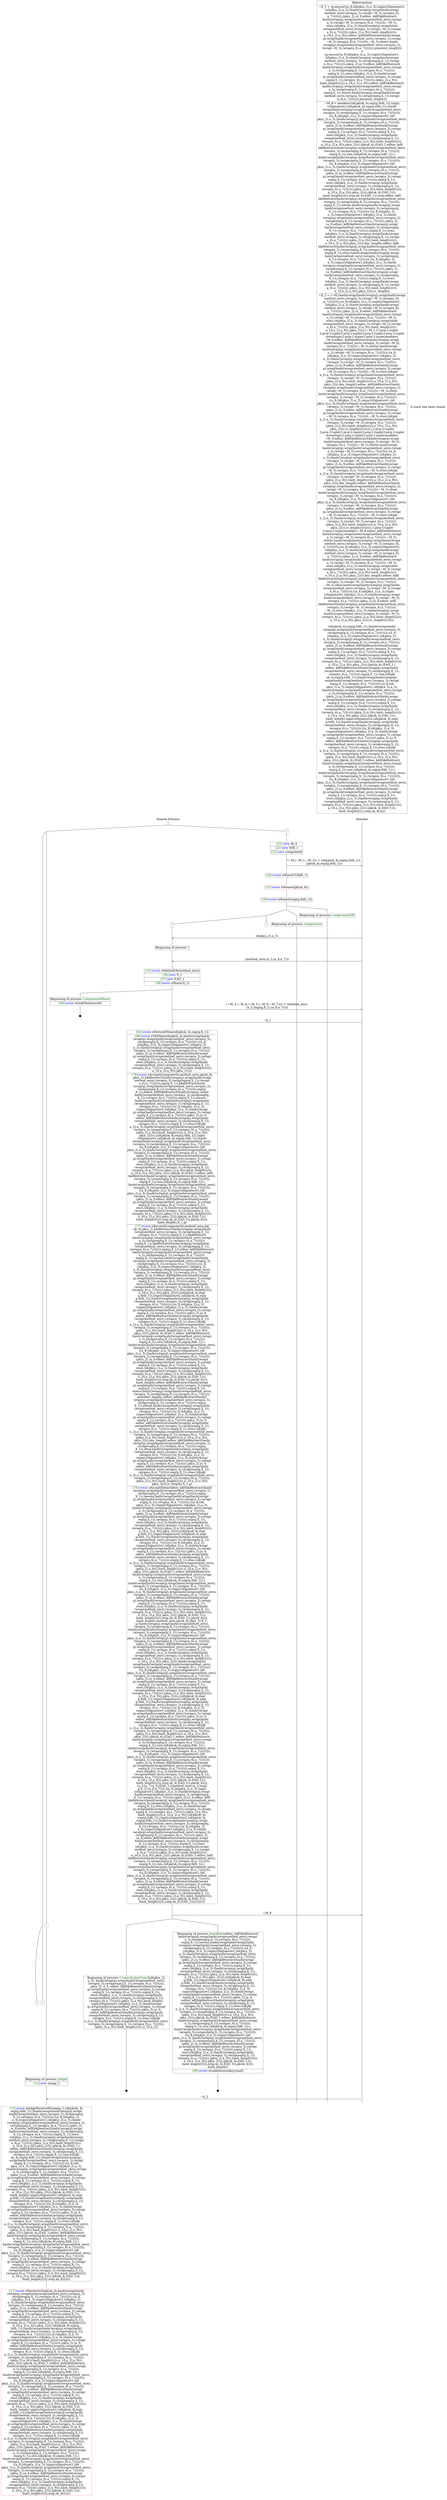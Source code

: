 digraph {
graph [ordering = out]
edge [arrowhead = none, penwidth = 1.6, fontsize = 30]
node [shape = point, width = 0, height = 0, fontsize = 30]
Trace<br/>
[label = <A trace has been found.<br/>
>, shape = plaintext]
P0__0 [label = "Honest Process", shape = plaintext]
P__0 [label = "Attacker", shape = plaintext]
Trace -> P0__0 [label = "", style = invisible, weight = 100]{rank = same; P0__0 P__0}
P0__0 -> P0__1 [label = <>, weight = 100]
/*RPar */
P0__1 -> P0_1__1 [label = <>]
P0__1 -> P0_0__1 [label = <>]
P0__1 [label = "", fixedsize = false, width = 0, height = 0, shape = none]
{rank = same; P0_0__1 P0_1__1}
P0_0__1 [label = "!", shape = ellipse]
P0_0_0__1 [label = "", fixedsize = false, width = 0, height = 0, shape = none]
P0_0__1 -> P0_0_0__1 [label = <>, weight = 100]
P0_0_0__1 -> P0_0_0__2 [label = <>, weight = 100]
P0_0_0__2 [shape = plaintext, label = <<TABLE BORDER="0" CELLBORDER="1" CELLSPACING="0" CELLPADDING="4"> <TR><TD><FONT COLOR="darkgreen">{21}</FONT><FONT COLOR="blue">new </FONT>sk_4</TD></TR><TR><TD><FONT COLOR="darkgreen">{22}</FONT><FONT COLOR="blue">new </FONT>ltdh_1</TD></TR><TR><TD><FONT COLOR="darkgreen">{23}</FONT><FONT COLOR="blue">new </FONT>computerId</TD></TR></TABLE>>]
P0_0_0__2 -> P0_0_0__3 [label = <>, weight = 100]
P0_0_0__3 -> P0_0_0__4 [label = <>, weight = 100]
P__0 -> P__1 [label = <>, weight = 100]
{rank = same; P__1 P0_0_0__4}
P0_0_0__4 -> P0_0_0__5 [label = <>, weight = 100]
P__1 -> P__2 [label = <>, weight = 100]
{rank = same; P__2 P0_0_0__5}
P0_0_0__5 -> P__2 [label = <(~M,(~M_1,~M_2)) = (id(pk(sk_4),exp(g,ltdh_1)),<br/>
(pk(sk_4),exp(g,ltdh_1)))>, arrowhead = normal]
P0_0_0__5 -> P0_0_0__6 [label = <>, weight = 100]
P__2 -> P__3 [label = <>, weight = 100]
{rank = same; P__3 P0_0_0__6}
P0_0_0__6 -> P0_0_0__7 [label = <>, weight = 100]
P0_0_0__7 [shape = plaintext, label = <<TABLE BORDER="0" CELLBORDER="1" CELLSPACING="0" CELLPADDING="4"> <TR><TD><FONT COLOR="darkgreen">{26}</FONT><FONT COLOR="blue">event</FONT> eShareLT(ltdh_1)</TD></TR></TABLE>>]
P0_0_0__7 -> P0_0_0__8 [label = <>, weight = 100]
P0_0_0__8 -> P0_0_0__9 [label = <>, weight = 100]
P0_0_0__9 [color = red, shape = plaintext, label = <<TABLE BORDER="0" CELLBORDER="1" CELLSPACING="0" CELLPADDING="4"> <TR><TD><FONT COLOR="darkgreen">{27}</FONT><FONT COLOR="blue">event</FONT> eHonest(pk(sk_4))</TD></TR></TABLE>>]
P0_0_0__9 -> P0_0_0__10 [label = <>, weight = 100]
P0_0_0__10 -> P0_0_0__11 [label = <>, weight = 100]
P0_0_0__11 [shape = plaintext, label = <<TABLE BORDER="0" CELLBORDER="1" CELLSPACING="0" CELLPADDING="4"> <TR><TD><FONT COLOR="darkgreen">{28}</FONT><FONT COLOR="blue">event</FONT> eHonest(exp(g,ltdh_1))</TD></TR></TABLE>>]
P0_0_0__11 -> P0_0_0__12 [label = <>, weight = 100]
/*RPar */
P0_0_0__12 -> P0_0_0_1__12 [label = <>]
P0_0_0__12 -> P0_0_0_0__12 [label = <>]
P0_0_0__12 [label = "", fixedsize = false, width = 0, height = 0, shape = none]
{rank = same; P0_0_0_0__12 P0_0_0_1__12}
P0_0_0_0__12 -> P0_0_0_0__13 [label = <>, weight = 100]
P0_0_0_0__13 [shape = plaintext, label = <<TABLE BORDER="0" CELLBORDER="1" CELLSPACING="0" CELLPADDING="4"> <TR><TD>Beginning of process <FONT COLOR="darkgreen">compromiseDH</FONT></TD></TR></TABLE>>]
P0_0_0_0__13 -> P0_0_0_0__14 [label = <>, weight = 100]
/*RPar */
P0_0_0_1__12 -> P0_0_0_1_1__12 [label = <>]
P0_0_0_1__12 -> P0_0_0_1_0__12 [label = <>]
P0_0_0_1__12 [label = "", fixedsize = false, width = 0, height = 0, shape = none]
{rank = same; P0_0_0_1_0__12 P0_0_0_1_1__12}
P0_0_0_1_0__12 -> P0_0_0_1_0__13 [label = <>, weight = 100]
P0_0_0_1_0__13 [shape = plaintext, label = <<TABLE BORDER="0" CELLBORDER="1" CELLSPACING="0" CELLPADDING="4"> <TR><TD>Beginning of process <FONT COLOR="darkgreen">compromise</FONT></TD></TR></TABLE>>]
P0_0_0_1_0__13 -> P0_0_0_1_0__14 [label = <>, weight = 100]
/*RPar */
P0_0_0_1_1__12 -> P0_0_0_1_1_1__12 [label = <>]
P0_0_0_1_1__12 -> P0_0_0_1_1_0__12 [label = <>]
P0_0_0_1_1__12 [label = "", fixedsize = false, width = 0, height = 0, shape = none]
{rank = same; P0_0_0_1_1_0__12 P0_0_0_1_1_1__12}
P0_0_0_1_1_0__12 [label = "!", shape = ellipse]
P0_0_0_1_1_1__12 [label = "!", shape = ellipse]
P0_0_0_1_1_1_0__12 [label = "", fixedsize = false, width = 0, height = 0, shape = none]
P0_0_0_1_1_1__12 -> P0_0_0_1_1_1_0__12 [label = <>, weight = 100]
/*RPar */
P0_1__1 -> P0_1_1__1 [label = <>]
P0_1__1 -> P0_1_0__1 [label = <>]
P0_1__1 [label = "", fixedsize = false, width = 0, height = 0, shape = none]
{rank = same; P0_1_0__1 P0_1_1__1}
P0_1_0__1 [label = "!", shape = ellipse]
P0_1_0_0__1 [label = "", fixedsize = false, width = 0, height = 0, shape = none]
P0_1_0__1 -> P0_1_0_0__1 [label = <>, weight = 100]
P0_1_0_0__1 -> P0_1_0_0__2 [label = <>, weight = 100]
P0_1_0_0__2 [shape = plaintext, label = <<TABLE BORDER="0" CELLBORDER="1" CELLSPACING="0" CELLPADDING="4"> <TR><TD>Beginning of process <FONT COLOR="darkgreen">JudgeI</FONT></TD></TR><TR><TD><FONT COLOR="darkgreen">{12}</FONT><FONT COLOR="blue">new </FONT>stamp_1</TD></TR></TABLE>>]
P0_1_0_0__2 -> P0_1_0_0__3 [label = <>, weight = 100]
/*RPar */
P0_1_1__1 -> P0_1_1_1__1 [label = <>]
P0_1_1__1 -> P0_1_1_0__1 [label = <>]
P0_1_1__1 [label = "", fixedsize = false, width = 0, height = 0, shape = none]
{rank = same; P0_1_1_0__1 P0_1_1_1__1}
P0_1_1_0__1 [label = "!", shape = ellipse]
P0_1_1_1__1 [label = "!", shape = ellipse]
P0_0_0_1_1_1_0__12 -> P0_0_0_1_1_1_0__13 [label = <>, weight = 100]
P0_0_0_1_1_0__13 [label = "", style = invisible]
P0_0_0_1_1_0__12 -> P0_0_0_1_1_0__13 [label = <>, weight = 100, style = invisible]
P0_0_0_1_0__14 -> P0_0_0_1_0__15 [label = <>, weight = 100]
P0_0_0_0__14 -> P0_0_0_0__15 [label = <>, weight = 100]
P__3 -> P__4 [label = <>, weight = 100]
{rank = same; P__4 P0_0_0_0__15 P0_0_0_1_0__15 P0_0_0_1_1_0__13 P0_0_0_1_1_1_0__13}
P0_0_0_1_1_1_0__13 -> P0_0_0_1_1_1_0__14 [label = <>, weight = 100]
P__4 -> P__5 [label = <>, weight = 100]
{rank = same; P__5 P0_0_0_1_1_1_0__14}
P0_0_0_1_1_1_0__14 -> P__5 [label = <id(pk(a_2),a_3)>, dir = back, arrowhead = normal]
P0_0_0_1_1_1_0__14 -> P0_0_0_1_1_1_0__15 [label = <>, weight = 100]
P0_0_0_1_1_0__14 [label = "", style = invisible]
P0_0_0_1_1_0__13 -> P0_0_0_1_1_0__14 [label = <>, weight = 100, style = invisible]
P0_0_0_1_0__15 -> P0_0_0_1_0__16 [label = <>, weight = 100]
P0_0_0_0__15 -> P0_0_0_0__16 [label = <>, weight = 100]
P__5 -> P__6 [label = <>, weight = 100]
{rank = same; P__6 P0_0_0_0__16 P0_0_0_1_0__16 P0_0_0_1_1_0__14 P0_0_0_1_1_1_0__15}
P0_0_0_1_1_1_0__15 -> P0_0_0_1_1_1_0__16 [label = <>, weight = 100]
P0_0_0_1_1_1_0__16 [shape = plaintext, label = <<TABLE BORDER="0" CELLBORDER="1" CELLSPACING="0" CELLPADDING="4"> <TR><TD>Beginning of process <FONT COLOR="darkgreen">I</FONT></TD></TR></TABLE>>]
P0_0_0_1_1_1_0__16 -> P0_0_0_1_1_1_0__17 [label = <>, weight = 100]
P0_0_0_1_1_1_0__17 -> P0_0_0_1_1_1_0__18 [label = <>, weight = 100]
P0_0_0_1_1_0__15 [label = "", style = invisible]
P0_0_0_1_1_0__14 -> P0_0_0_1_1_0__15 [label = <>, weight = 100, style = invisible]
P0_0_0_1_0__16 -> P0_0_0_1_0__17 [label = <>, weight = 100]
P0_0_0_0__16 -> P0_0_0_0__17 [label = <>, weight = 100]
P__6 -> P__7 [label = <>, weight = 100]
{rank = same; P__7 P0_0_0_0__17 P0_0_0_1_0__17 P0_0_0_1_1_0__15 P0_0_0_1_1_1_0__18}
P0_0_0_1_1_1_0__18 -> P0_0_0_1_1_1_0__19 [label = <>, weight = 100]
P__7 -> P__8 [label = <>, weight = 100]
{rank = same; P__8 P0_0_0_1_1_1_0__19}
P0_0_0_1_1_1_0__19 -> P__8 [label = <(method_zero,(a_5,(a_6,a_7)))>, dir = back, arrowhead = normal]
P0_0_0_1_1_1_0__19 -> P0_0_0_1_1_1_0__20 [label = <>, weight = 100]
P0_0_0_1_1_0__16 [label = "", style = invisible]
P0_0_0_1_1_0__15 -> P0_0_0_1_1_0__16 [label = <>, weight = 100, style = invisible]
P0_0_0_1_0__17 -> P0_0_0_1_0__18 [label = <>, weight = 100]
P0_0_0_0__17 -> P0_0_0_0__18 [label = <>, weight = 100]
P__8 -> P__9 [label = <>, weight = 100]
{rank = same; P__9 P0_0_0_0__18 P0_0_0_1_0__18 P0_0_0_1_1_0__16 P0_0_0_1_1_1_0__20}
P0_0_0_1_1_1_0__20 -> P0_0_0_1_1_1_0__21 [label = <>, weight = 100]
P0_0_0_1_1_1_0__21 [shape = plaintext, label = <<TABLE BORDER="0" CELLBORDER="1" CELLSPACING="0" CELLPADDING="4"> <TR><TD><FONT COLOR="darkgreen">{35}</FONT><FONT COLOR="blue">event</FONT> eMethodOk(method_zero)</TD></TR><TR><TD><FONT COLOR="darkgreen">{36}</FONT><FONT COLOR="blue">new </FONT>X_1</TD></TR><TR><TD><FONT COLOR="darkgreen">{37}</FONT><FONT COLOR="blue">new </FONT>EAD_1</TD></TR><TR><TD><FONT COLOR="darkgreen">{38}</FONT><FONT COLOR="blue">event</FONT> eShare(X_1)</TD></TR></TABLE>>]
P0_0_0_1_1_1_0__21 -> P0_0_0_1_1_1_0__22 [label = <>, weight = 100]
/*RPar */
P0_0_0_1_1_1_0__22 -> P0_0_0_1_1_1_0_1__22 [label = <>]
P0_0_0_1_1_1_0__22 -> P0_0_0_1_1_1_0_0__22 [label = <>]
P0_0_0_1_1_1_0__22 [label = "", fixedsize = false, width = 0, height = 0, shape = none]
{rank = same; P0_0_0_1_1_1_0_0__22 P0_0_0_1_1_1_0_1__22}
P0_0_0_1_1_1_0_0__22 -> P0_0_0_1_1_1_0_0__23 [label = <>, weight = 100]
P0_0_0_1_1_0__17 [label = "", style = invisible]
P0_0_0_1_1_0__16 -> P0_0_0_1_1_0__17 [label = <>, weight = 100, style = invisible]
P0_0_0_1_0__18 -> P0_0_0_1_0__19 [label = <>, weight = 100]
P0_0_0_0__18 -> P0_0_0_0__19 [label = <>, weight = 100]
P__9 -> P__10 [label = <>, weight = 100]
{rank = same; P__10 P0_0_0_0__19 P0_0_0_1_0__19 P0_0_0_1_1_0__17 P0_0_0_1_1_1_0_0__23}
P0_0_0_1_1_1_0_0__23 -> P0_0_0_1_1_1_0_0__24 [label = <>, weight = 100]
P__10 -> P__11 [label = <>, weight = 100]
{rank = same; P__11 P0_0_0_1_1_1_0_0__24}
P0_0_0_1_1_1_0_0__24 -> P__11 [label = <(~M_3,(~M_4,(~M_5,(~M_6,~M_7)))) = (method_zero,<br/>
(a_5,(exp(g,X_1),(a_6,a_7))))>, arrowhead = normal]
P0_0_0_1_1_1_0_0__24 -> P0_0_0_1_1_1_0_0__25 [label = <>, weight = 100]
P0_0_0_1_1_0__18 [label = "", style = invisible]
P0_0_0_1_1_0__17 -> P0_0_0_1_1_0__18 [label = <>, weight = 100, style = invisible]
P0_0_0_1_0__19 -> P0_0_0_1_0__20 [label = <>, weight = 100]
P0_0_0_0__19 -> P0_0_0_0__20 [label = <>, weight = 100]
P__11 -> P__12 [label = <>, weight = 100]
{rank = same; P__12 P0_0_0_0__20 P0_0_0_1_0__20 P0_0_0_1_1_0__18 P0_0_0_1_1_1_0_0__25}
P0_0_0_1_1_1_0_1__22 -> P0_0_0_1_1_1_0_1__23 [label = <>, weight = 100]
P0_0_0_1_1_1_0_1__23 [shape = plaintext, label = <<TABLE BORDER="0" CELLBORDER="1" CELLSPACING="0" CELLPADDING="4"> <TR><TD>Beginning of process <FONT COLOR="darkgreen">CompromiseShare</FONT></TD></TR><TR><TD><FONT COLOR="darkgreen">{40}</FONT><FONT COLOR="blue">event</FONT> eLeakShare(snull)</TD></TR></TABLE>>]
P0_0_0_1_1_1_0_1__23 -> P0_0_0_1_1_1_0_1__24 [label = <>, weight = 100]
P0_0_0_1_1_1_0_1__25 [label = "", width = 0.3, height = 0.3]
P0_0_0_1_1_1_0_1__24 -> P0_0_0_1_1_1_0_1__25 [label = <>, weight = 100]
P0_0_0_1_1_1_0_0__25 -> P0_0_0_1_1_1_0_0__26 [label = <>, weight = 100]
P0_0_0_1_1_0__19 [label = "", style = invisible]
P0_0_0_1_1_0__18 -> P0_0_0_1_1_0__19 [label = <>, weight = 100, style = invisible]
P0_0_0_1_0__20 -> P0_0_0_1_0__21 [label = <>, weight = 100]
P0_0_0_0__20 -> P0_0_0_0__21 [label = <>, weight = 100]
P__12 -> P__13 [label = <>, weight = 100]
{rank = same; P__13 P0_0_0_0__21 P0_0_0_1_0__21 P0_0_0_1_1_0__19 P0_0_0_1_1_1_0_0__26}
P0_0_0_1_1_1_0_0__26 -> P0_0_0_1_1_1_0_0__27 [label = <>, weight = 100]
P__13 -> P__14 [label = <>, weight = 100]
{rank = same; P__14 P0_0_0_1_1_1_0_0__27}
P0_0_0_1_1_1_0_0__27 -> P__14 [label = <~X_1>, dir = back, arrowhead = normal]
P0_0_0_1_1_1_0_0__27 -> P0_0_0_1_1_1_0_0__28 [label = <>, weight = 100]
P0_0_0_1_1_0__20 [label = "", style = invisible]
P0_0_0_1_1_0__19 -> P0_0_0_1_1_0__20 [label = <>, weight = 100, style = invisible]
P0_0_0_1_0__21 -> P0_0_0_1_0__22 [label = <>, weight = 100]
P0_0_0_0__21 -> P0_0_0_0__22 [label = <>, weight = 100]
P__14 -> P__15 [label = <>, weight = 100]
{rank = same; P__15 P0_0_0_0__22 P0_0_0_1_0__22 P0_0_0_1_1_0__20 P0_0_0_1_1_1_0_0__28}
P0_0_0_1_1_1_0_0__28 -> P0_0_0_1_1_1_0_0__29 [label = <>, weight = 100]
P0_0_0_1_1_1_0_0__29 [shape = plaintext, label = <<TABLE BORDER="0" CELLBORDER="1" CELLSPACING="0" CELLPADDING="4"> <TR><TD><FONT COLOR="darkgreen">{62}</FONT><FONT COLOR="blue">event</FONT> eDerivedIShared(pk(sk_4),exp(g,X_1))<br/>
</TD></TR><TR><TD><FONT COLOR="darkgreen">{66}</FONT><FONT COLOR="blue">event</FONT> eTHIShared(pk(sk_4),hash((wrap(hash(<br/>
(wrap(g),wrap(hash((wrap(method_zero),(wrap(a_5),<br/>
(wrap(exp(g,X_1)),(wrap(a_6),a_7))))))))),((a_8,<br/>
(id(pk(a_2),a_3),(sign((sSignature1,(id(pk(a_2),<br/>
a_3),(hash((wrap(g),wrap(hash((wrap(method_zero),<br/>
(wrap(a_5),(wrap(exp(g,X_1)),(wrap(a_6),a_7)))))))),<br/>
(pk(a_2),(a_9,edhoc_kdf(hkdfextract(hash((wrap(<br/>
g),wrap(hash((wrap(method_zero),(wrap(a_5),(wrap(<br/>
exp(g,X_1)),(wrap(a_6),a_7)))))))),exp(g,X_1)),<br/>
stwo,(id(pk(a_2),a_3),(hash((wrap(g),wrap(hash(<br/>
(wrap(method_zero),(wrap(a_5),(wrap(exp(g,X_1)),<br/>
(wrap(a_6),a_7)))))))),(pk(a_2),a_9))),hash_length)))))),<br/>
a_10,a_2),a_9))),pk(a_2)))))</TD></TR><TR><TD><FONT COLOR="darkgreen">{76}</FONT><FONT COLOR="blue">event</FONT> eAcceptI(computerId,method_zero,pk(sk_4),<br/>
pk(a_2),hkdfextract(hash((wrap(g),wrap(hash((wrap(<br/>
method_zero),(wrap(a_5),(wrap(exp(g,X_1)),(wrap(<br/>
a_6),a_7)))))))),exp(g,X_1)),hkdfextract(hash(<br/>
(wrap(g),wrap(hash((wrap(method_zero),(wrap(a_5),<br/>
(wrap(exp(g,X_1)),(wrap(a_6),a_7)))))))),exp(g,<br/>
X_1)),edhoc_kdf(hkdfextract(hash((wrap(g),wrap(<br/>
hash((wrap(method_zero),(wrap(a_5),(wrap(exp(g,<br/>
X_1)),(wrap(a_6),a_7)))))))),exp(g,X_1)),sseven,<br/>
hash((wrap(hash((wrap(hash((wrap(g),wrap(hash(<br/>
(wrap(method_zero),(wrap(a_5),(wrap(exp(g,X_1)),<br/>
(wrap(a_6),a_7))))))))),((a_8,(id(pk(a_2),a_3),<br/>
(sign((sSignature1,(id(pk(a_2),a_3),(hash((wrap(<br/>
g),wrap(hash((wrap(method_zero),(wrap(a_5),(wrap(<br/>
exp(g,X_1)),(wrap(a_6),a_7)))))))),(pk(a_2),(a_9,<br/>
edhoc_kdf(hkdfextract(hash((wrap(g),wrap(hash(<br/>
(wrap(method_zero),(wrap(a_5),(wrap(exp(g,X_1)),<br/>
(wrap(a_6),a_7)))))))),exp(g,X_1)),stwo,(id(pk(<br/>
a_2),a_3),(hash((wrap(g),wrap(hash((wrap(method_zero),<br/>
(wrap(a_5),(wrap(exp(g,X_1)),(wrap(a_6),a_7)))))))),<br/>
(pk(a_2),a_9))),hash_length)))))),a_10,a_2),a_9))),<br/>
pk(a_2))))),((id(pk(sk_4),exp(g,ltdh_1)),(sign(<br/>
(sSignature2,(id(pk(sk_4),exp(g,ltdh_1)),(hash(<br/>
(wrap(hash((wrap(g),wrap(hash((wrap(method_zero),<br/>
(wrap(a_5),(wrap(exp(g,X_1)),(wrap(a_6),a_7))))))))),<br/>
((a_8,(id(pk(a_2),a_3),(sign((sSignature1,(id(<br/>
pk(a_2),a_3),(hash((wrap(g),wrap(hash((wrap(method_zero),<br/>
(wrap(a_5),(wrap(exp(g,X_1)),(wrap(a_6),a_7)))))))),<br/>
(pk(a_2),(a_9,edhoc_kdf(hkdfextract(hash((wrap(<br/>
g),wrap(hash((wrap(method_zero),(wrap(a_5),(wrap(<br/>
exp(g,X_1)),(wrap(a_6),a_7)))))))),exp(g,X_1)),<br/>
stwo,(id(pk(a_2),a_3),(hash((wrap(g),wrap(hash(<br/>
(wrap(method_zero),(wrap(a_5),(wrap(exp(g,X_1)),<br/>
(wrap(a_6),a_7)))))))),(pk(a_2),a_9))),hash_length)))))),<br/>
a_10,a_2),a_9))),pk(a_2)))),(pk(sk_4),(EAD_1,edhoc_kdf(<br/>
hkdfextract(hash((wrap(g),wrap(hash((wrap(method_zero),<br/>
(wrap(a_5),(wrap(exp(g,X_1)),(wrap(a_6),a_7)))))))),<br/>
exp(g,X_1)),ssix,(id(pk(sk_4),exp(g,ltdh_1)),(<br/>
hash((wrap(hash((wrap(g),wrap(hash((wrap(method_zero),<br/>
(wrap(a_5),(wrap(exp(g,X_1)),(wrap(a_6),a_7))))))))),<br/>
((a_8,(id(pk(a_2),a_3),(sign((sSignature1,(id(<br/>
pk(a_2),a_3),(hash((wrap(g),wrap(hash((wrap(method_zero),<br/>
(wrap(a_5),(wrap(exp(g,X_1)),(wrap(a_6),a_7)))))))),<br/>
(pk(a_2),(a_9,edhoc_kdf(hkdfextract(hash((wrap(<br/>
g),wrap(hash((wrap(method_zero),(wrap(a_5),(wrap(<br/>
exp(g,X_1)),(wrap(a_6),a_7)))))))),exp(g,X_1)),<br/>
stwo,(id(pk(a_2),a_3),(hash((wrap(g),wrap(hash(<br/>
(wrap(method_zero),(wrap(a_5),(wrap(exp(g,X_1)),<br/>
(wrap(a_6),a_7)))))))),(pk(a_2),a_9))),hash_length)))))),<br/>
a_10,a_2),a_9))),pk(a_2)))),(pk(sk_4),EAD_1))),<br/>
hash_length)))))),srep,sk_4),EAD_1)),pk(sk_4)))),<br/>
hash_length),X_1,g)</TD></TR><TR><TD><FONT COLOR="darkgreen">{77}</FONT><FONT COLOR="blue">event</FONT> eSecretsI(computerId,method_zero,pk(<br/>
sk_4),pk(a_2),hkdfextract(hash((wrap(g),wrap(hash(<br/>
(wrap(method_zero),(wrap(a_5),(wrap(exp(g,X_1)),<br/>
(wrap(a_6),a_7)))))))),exp(g,X_1)),hkdfextract(<br/>
hash((wrap(g),wrap(hash((wrap(method_zero),(wrap(<br/>
a_5),(wrap(exp(g,X_1)),(wrap(a_6),a_7)))))))),<br/>
exp(g,X_1)),hkdfextract(hash((wrap(g),wrap(hash(<br/>
(wrap(method_zero),(wrap(a_5),(wrap(exp(g,X_1)),<br/>
(wrap(a_6),a_7)))))))),exp(g,X_1)),edhoc_kdf(hkdfextract(<br/>
hash((wrap(g),wrap(hash((wrap(method_zero),(wrap(<br/>
a_5),(wrap(exp(g,X_1)),(wrap(a_6),a_7)))))))),<br/>
exp(g,X_1)),sseven,hash((wrap(hash((wrap(hash(<br/>
(wrap(g),wrap(hash((wrap(method_zero),(wrap(a_5),<br/>
(wrap(exp(g,X_1)),(wrap(a_6),a_7))))))))),((a_8,<br/>
(id(pk(a_2),a_3),(sign((sSignature1,(id(pk(a_2),<br/>
a_3),(hash((wrap(g),wrap(hash((wrap(method_zero),<br/>
(wrap(a_5),(wrap(exp(g,X_1)),(wrap(a_6),a_7)))))))),<br/>
(pk(a_2),(a_9,edhoc_kdf(hkdfextract(hash((wrap(<br/>
g),wrap(hash((wrap(method_zero),(wrap(a_5),(wrap(<br/>
exp(g,X_1)),(wrap(a_6),a_7)))))))),exp(g,X_1)),<br/>
stwo,(id(pk(a_2),a_3),(hash((wrap(g),wrap(hash(<br/>
(wrap(method_zero),(wrap(a_5),(wrap(exp(g,X_1)),<br/>
(wrap(a_6),a_7)))))))),(pk(a_2),a_9))),hash_length)))))),<br/>
a_10,a_2),a_9))),pk(a_2))))),((id(pk(sk_4),exp(<br/>
g,ltdh_1)),(sign((sSignature2,(id(pk(sk_4),exp(<br/>
g,ltdh_1)),(hash((wrap(hash((wrap(g),wrap(hash(<br/>
(wrap(method_zero),(wrap(a_5),(wrap(exp(g,X_1)),<br/>
(wrap(a_6),a_7))))))))),((a_8,(id(pk(a_2),a_3),<br/>
(sign((sSignature1,(id(pk(a_2),a_3),(hash((wrap(<br/>
g),wrap(hash((wrap(method_zero),(wrap(a_5),(wrap(<br/>
exp(g,X_1)),(wrap(a_6),a_7)))))))),(pk(a_2),(a_9,<br/>
edhoc_kdf(hkdfextract(hash((wrap(g),wrap(hash(<br/>
(wrap(method_zero),(wrap(a_5),(wrap(exp(g,X_1)),<br/>
(wrap(a_6),a_7)))))))),exp(g,X_1)),stwo,(id(pk(<br/>
a_2),a_3),(hash((wrap(g),wrap(hash((wrap(method_zero),<br/>
(wrap(a_5),(wrap(exp(g,X_1)),(wrap(a_6),a_7)))))))),<br/>
(pk(a_2),a_9))),hash_length)))))),a_10,a_2),a_9))),<br/>
pk(a_2)))),(pk(sk_4),(EAD_1,edhoc_kdf(hkdfextract(<br/>
hash((wrap(g),wrap(hash((wrap(method_zero),(wrap(<br/>
a_5),(wrap(exp(g,X_1)),(wrap(a_6),a_7)))))))),<br/>
exp(g,X_1)),ssix,(id(pk(sk_4),exp(g,ltdh_1)),(<br/>
hash((wrap(hash((wrap(g),wrap(hash((wrap(method_zero),<br/>
(wrap(a_5),(wrap(exp(g,X_1)),(wrap(a_6),a_7))))))))),<br/>
((a_8,(id(pk(a_2),a_3),(sign((sSignature1,(id(<br/>
pk(a_2),a_3),(hash((wrap(g),wrap(hash((wrap(method_zero),<br/>
(wrap(a_5),(wrap(exp(g,X_1)),(wrap(a_6),a_7)))))))),<br/>
(pk(a_2),(a_9,edhoc_kdf(hkdfextract(hash((wrap(<br/>
g),wrap(hash((wrap(method_zero),(wrap(a_5),(wrap(<br/>
exp(g,X_1)),(wrap(a_6),a_7)))))))),exp(g,X_1)),<br/>
stwo,(id(pk(a_2),a_3),(hash((wrap(g),wrap(hash(<br/>
(wrap(method_zero),(wrap(a_5),(wrap(exp(g,X_1)),<br/>
(wrap(a_6),a_7)))))))),(pk(a_2),a_9))),hash_length)))))),<br/>
a_10,a_2),a_9))),pk(a_2)))),(pk(sk_4),EAD_1))),<br/>
hash_length)))))),srep,sk_4),EAD_1)),pk(sk_4)))),<br/>
hash_length),edhoc_kdf(hkdfextract(hash((wrap(<br/>
g),wrap(hash((wrap(method_zero),(wrap(a_5),(wrap(<br/>
exp(g,X_1)),(wrap(a_6),a_7)))))))),exp(g,X_1)),<br/>
stzero,hash((wrap(g),wrap(hash((wrap(method_zero),<br/>
(wrap(a_5),(wrap(exp(g,X_1)),(wrap(a_6),a_7)))))))),<br/>
plaintext_length),edhoc_kdf(hkdfextract(hash((<br/>
wrap(g),wrap(hash((wrap(method_zero),(wrap(a_5),<br/>
(wrap(exp(g,X_1)),(wrap(a_6),a_7)))))))),exp(g,<br/>
X_1)),sthree,hash((wrap(hash((wrap(g),wrap(hash(<br/>
(wrap(method_zero),(wrap(a_5),(wrap(exp(g,X_1)),<br/>
(wrap(a_6),a_7))))))))),((a_8,(id(pk(a_2),a_3),<br/>
(sign((sSignature1,(id(pk(a_2),a_3),(hash((wrap(<br/>
g),wrap(hash((wrap(method_zero),(wrap(a_5),(wrap(<br/>
exp(g,X_1)),(wrap(a_6),a_7)))))))),(pk(a_2),(a_9,<br/>
edhoc_kdf(hkdfextract(hash((wrap(g),wrap(hash(<br/>
(wrap(method_zero),(wrap(a_5),(wrap(exp(g,X_1)),<br/>
(wrap(a_6),a_7)))))))),exp(g,X_1)),stwo,(id(pk(<br/>
a_2),a_3),(hash((wrap(g),wrap(hash((wrap(method_zero),<br/>
(wrap(a_5),(wrap(exp(g,X_1)),(wrap(a_6),a_7)))))))),<br/>
(pk(a_2),a_9))),hash_length)))))),a_10,a_2),a_9))),<br/>
pk(a_2)))),key_length),edhoc_kdf(hkdfextract(hash(<br/>
(wrap(g),wrap(hash((wrap(method_zero),(wrap(a_5),<br/>
(wrap(exp(g,X_1)),(wrap(a_6),a_7)))))))),exp(g,<br/>
X_1)),sfour,hash((wrap(hash((wrap(g),wrap(hash(<br/>
(wrap(method_zero),(wrap(a_5),(wrap(exp(g,X_1)),<br/>
(wrap(a_6),a_7))))))))),((a_8,(id(pk(a_2),a_3),<br/>
(sign((sSignature1,(id(pk(a_2),a_3),(hash((wrap(<br/>
g),wrap(hash((wrap(method_zero),(wrap(a_5),(wrap(<br/>
exp(g,X_1)),(wrap(a_6),a_7)))))))),(pk(a_2),(a_9,<br/>
edhoc_kdf(hkdfextract(hash((wrap(g),wrap(hash(<br/>
(wrap(method_zero),(wrap(a_5),(wrap(exp(g,X_1)),<br/>
(wrap(a_6),a_7)))))))),exp(g,X_1)),stwo,(id(pk(<br/>
a_2),a_3),(hash((wrap(g),wrap(hash((wrap(method_zero),<br/>
(wrap(a_5),(wrap(exp(g,X_1)),(wrap(a_6),a_7)))))))),<br/>
(pk(a_2),a_9))),hash_length)))))),a_10,a_2),a_9))),<br/>
pk(a_2)))),iv_length),X_1,g)</TD></TR><TR><TD><FONT COLOR="darkgreen">{78}</FONT><FONT COLOR="blue">event</FONT> eAcceptIData(edhoc_kdf(hkdfextract(hash(<br/>
(wrap(g),wrap(hash((wrap(method_zero),(wrap(a_5),<br/>
(wrap(exp(g,X_1)),(wrap(a_6),a_7)))))))),exp(g,<br/>
X_1)),sseven,hash((wrap(hash((wrap(hash((wrap(<br/>
g),wrap(hash((wrap(method_zero),(wrap(a_5),(wrap(<br/>
exp(g,X_1)),(wrap(a_6),a_7))))))))),((a_8,(id(<br/>
pk(a_2),a_3),(sign((sSignature1,(id(pk(a_2),a_3),<br/>
(hash((wrap(g),wrap(hash((wrap(method_zero),(wrap(<br/>
a_5),(wrap(exp(g,X_1)),(wrap(a_6),a_7)))))))),<br/>
(pk(a_2),(a_9,edhoc_kdf(hkdfextract(hash((wrap(<br/>
g),wrap(hash((wrap(method_zero),(wrap(a_5),(wrap(<br/>
exp(g,X_1)),(wrap(a_6),a_7)))))))),exp(g,X_1)),<br/>
stwo,(id(pk(a_2),a_3),(hash((wrap(g),wrap(hash(<br/>
(wrap(method_zero),(wrap(a_5),(wrap(exp(g,X_1)),<br/>
(wrap(a_6),a_7)))))))),(pk(a_2),a_9))),hash_length)))))),<br/>
a_10,a_2),a_9))),pk(a_2))))),((id(pk(sk_4),exp(<br/>
g,ltdh_1)),(sign((sSignature2,(id(pk(sk_4),exp(<br/>
g,ltdh_1)),(hash((wrap(hash((wrap(g),wrap(hash(<br/>
(wrap(method_zero),(wrap(a_5),(wrap(exp(g,X_1)),<br/>
(wrap(a_6),a_7))))))))),((a_8,(id(pk(a_2),a_3),<br/>
(sign((sSignature1,(id(pk(a_2),a_3),(hash((wrap(<br/>
g),wrap(hash((wrap(method_zero),(wrap(a_5),(wrap(<br/>
exp(g,X_1)),(wrap(a_6),a_7)))))))),(pk(a_2),(a_9,<br/>
edhoc_kdf(hkdfextract(hash((wrap(g),wrap(hash(<br/>
(wrap(method_zero),(wrap(a_5),(wrap(exp(g,X_1)),<br/>
(wrap(a_6),a_7)))))))),exp(g,X_1)),stwo,(id(pk(<br/>
a_2),a_3),(hash((wrap(g),wrap(hash((wrap(method_zero),<br/>
(wrap(a_5),(wrap(exp(g,X_1)),(wrap(a_6),a_7)))))))),<br/>
(pk(a_2),a_9))),hash_length)))))),a_10,a_2),a_9))),<br/>
pk(a_2)))),(pk(sk_4),(EAD_1,edhoc_kdf(hkdfextract(<br/>
hash((wrap(g),wrap(hash((wrap(method_zero),(wrap(<br/>
a_5),(wrap(exp(g,X_1)),(wrap(a_6),a_7)))))))),<br/>
exp(g,X_1)),ssix,(id(pk(sk_4),exp(g,ltdh_1)),(<br/>
hash((wrap(hash((wrap(g),wrap(hash((wrap(method_zero),<br/>
(wrap(a_5),(wrap(exp(g,X_1)),(wrap(a_6),a_7))))))))),<br/>
((a_8,(id(pk(a_2),a_3),(sign((sSignature1,(id(<br/>
pk(a_2),a_3),(hash((wrap(g),wrap(hash((wrap(method_zero),<br/>
(wrap(a_5),(wrap(exp(g,X_1)),(wrap(a_6),a_7)))))))),<br/>
(pk(a_2),(a_9,edhoc_kdf(hkdfextract(hash((wrap(<br/>
g),wrap(hash((wrap(method_zero),(wrap(a_5),(wrap(<br/>
exp(g,X_1)),(wrap(a_6),a_7)))))))),exp(g,X_1)),<br/>
stwo,(id(pk(a_2),a_3),(hash((wrap(g),wrap(hash(<br/>
(wrap(method_zero),(wrap(a_5),(wrap(exp(g,X_1)),<br/>
(wrap(a_6),a_7)))))))),(pk(a_2),a_9))),hash_length)))))),<br/>
a_10,a_2),a_9))),pk(a_2)))),(pk(sk_4),EAD_1))),<br/>
hash_length)))))),srep,sk_4),EAD_1)),pk(sk_4)))),<br/>
hash_length),method_zero,pk(sk_4),pk(a_2),X_1,<br/>
g,(hash((wrap(g),wrap(hash((wrap(method_zero),<br/>
(wrap(a_5),(wrap(exp(g,X_1)),(wrap(a_6),a_7)))))))),<br/>
(hash((wrap(hash((wrap(g),wrap(hash((wrap(method_zero),<br/>
(wrap(a_5),(wrap(exp(g,X_1)),(wrap(a_6),a_7))))))))),<br/>
((a_8,(id(pk(a_2),a_3),(sign((sSignature1,(id(<br/>
pk(a_2),a_3),(hash((wrap(g),wrap(hash((wrap(method_zero),<br/>
(wrap(a_5),(wrap(exp(g,X_1)),(wrap(a_6),a_7)))))))),<br/>
(pk(a_2),(a_9,edhoc_kdf(hkdfextract(hash((wrap(<br/>
g),wrap(hash((wrap(method_zero),(wrap(a_5),(wrap(<br/>
exp(g,X_1)),(wrap(a_6),a_7)))))))),exp(g,X_1)),<br/>
stwo,(id(pk(a_2),a_3),(hash((wrap(g),wrap(hash(<br/>
(wrap(method_zero),(wrap(a_5),(wrap(exp(g,X_1)),<br/>
(wrap(a_6),a_7)))))))),(pk(a_2),a_9))),hash_length)))))),<br/>
a_10,a_2),a_9))),pk(a_2)))),(hash((wrap(hash((<br/>
wrap(hash((wrap(g),wrap(hash((wrap(method_zero),<br/>
(wrap(a_5),(wrap(exp(g,X_1)),(wrap(a_6),a_7))))))))),<br/>
((a_8,(id(pk(a_2),a_3),(sign((sSignature1,(id(<br/>
pk(a_2),a_3),(hash((wrap(g),wrap(hash((wrap(method_zero),<br/>
(wrap(a_5),(wrap(exp(g,X_1)),(wrap(a_6),a_7)))))))),<br/>
(pk(a_2),(a_9,edhoc_kdf(hkdfextract(hash((wrap(<br/>
g),wrap(hash((wrap(method_zero),(wrap(a_5),(wrap(<br/>
exp(g,X_1)),(wrap(a_6),a_7)))))))),exp(g,X_1)),<br/>
stwo,(id(pk(a_2),a_3),(hash((wrap(g),wrap(hash(<br/>
(wrap(method_zero),(wrap(a_5),(wrap(exp(g,X_1)),<br/>
(wrap(a_6),a_7)))))))),(pk(a_2),a_9))),hash_length)))))),<br/>
a_10,a_2),a_9))),pk(a_2))))),((id(pk(sk_4),exp(<br/>
g,ltdh_1)),(sign((sSignature2,(id(pk(sk_4),exp(<br/>
g,ltdh_1)),(hash((wrap(hash((wrap(g),wrap(hash(<br/>
(wrap(method_zero),(wrap(a_5),(wrap(exp(g,X_1)),<br/>
(wrap(a_6),a_7))))))))),((a_8,(id(pk(a_2),a_3),<br/>
(sign((sSignature1,(id(pk(a_2),a_3),(hash((wrap(<br/>
g),wrap(hash((wrap(method_zero),(wrap(a_5),(wrap(<br/>
exp(g,X_1)),(wrap(a_6),a_7)))))))),(pk(a_2),(a_9,<br/>
edhoc_kdf(hkdfextract(hash((wrap(g),wrap(hash(<br/>
(wrap(method_zero),(wrap(a_5),(wrap(exp(g,X_1)),<br/>
(wrap(a_6),a_7)))))))),exp(g,X_1)),stwo,(id(pk(<br/>
a_2),a_3),(hash((wrap(g),wrap(hash((wrap(method_zero),<br/>
(wrap(a_5),(wrap(exp(g,X_1)),(wrap(a_6),a_7)))))))),<br/>
(pk(a_2),a_9))),hash_length)))))),a_10,a_2),a_9))),<br/>
pk(a_2)))),(pk(sk_4),(EAD_1,edhoc_kdf(hkdfextract(<br/>
hash((wrap(g),wrap(hash((wrap(method_zero),(wrap(<br/>
a_5),(wrap(exp(g,X_1)),(wrap(a_6),a_7)))))))),<br/>
exp(g,X_1)),ssix,(id(pk(sk_4),exp(g,ltdh_1)),(<br/>
hash((wrap(hash((wrap(g),wrap(hash((wrap(method_zero),<br/>
(wrap(a_5),(wrap(exp(g,X_1)),(wrap(a_6),a_7))))))))),<br/>
((a_8,(id(pk(a_2),a_3),(sign((sSignature1,(id(<br/>
pk(a_2),a_3),(hash((wrap(g),wrap(hash((wrap(method_zero),<br/>
(wrap(a_5),(wrap(exp(g,X_1)),(wrap(a_6),a_7)))))))),<br/>
(pk(a_2),(a_9,edhoc_kdf(hkdfextract(hash((wrap(<br/>
g),wrap(hash((wrap(method_zero),(wrap(a_5),(wrap(<br/>
exp(g,X_1)),(wrap(a_6),a_7)))))))),exp(g,X_1)),<br/>
stwo,(id(pk(a_2),a_3),(hash((wrap(g),wrap(hash(<br/>
(wrap(method_zero),(wrap(a_5),(wrap(exp(g,X_1)),<br/>
(wrap(a_6),a_7)))))))),(pk(a_2),a_9))),hash_length)))))),<br/>
a_10,a_2),a_9))),pk(a_2)))),(pk(sk_4),EAD_1))),<br/>
hash_length)))))),srep,sk_4),EAD_1)),pk(sk_4)))),<br/>
(a_5,(a_7,(a_9,(EAD_1,((method_zero,(a_5,(exp(<br/>
g,X_1),(a_6,a_7)))),((a_8,(id(pk(a_2),a_3),(sign(<br/>
(sSignature1,(id(pk(a_2),a_3),(hash((wrap(g),wrap(<br/>
hash((wrap(method_zero),(wrap(a_5),(wrap(exp(g,<br/>
X_1)),(wrap(a_6),a_7)))))))),(pk(a_2),(a_9,edhoc_kdf(<br/>
hkdfextract(hash((wrap(g),wrap(hash((wrap(method_zero),<br/>
(wrap(a_5),(wrap(exp(g,X_1)),(wrap(a_6),a_7)))))))),<br/>
exp(g,X_1)),stwo,(id(pk(a_2),a_3),(hash((wrap(<br/>
g),wrap(hash((wrap(method_zero),(wrap(a_5),(wrap(<br/>
exp(g,X_1)),(wrap(a_6),a_7)))))))),(pk(a_2),a_9))),<br/>
hash_length)))))),a_10,a_2),a_9))),(id(pk(sk_4),<br/>
exp(g,ltdh_1)),(sign((sSignature2,(id(pk(sk_4),<br/>
exp(g,ltdh_1)),(hash((wrap(hash((wrap(g),wrap(<br/>
hash((wrap(method_zero),(wrap(a_5),(wrap(exp(g,<br/>
X_1)),(wrap(a_6),a_7))))))))),((a_8,(id(pk(a_2),<br/>
a_3),(sign((sSignature1,(id(pk(a_2),a_3),(hash(<br/>
(wrap(g),wrap(hash((wrap(method_zero),(wrap(a_5),<br/>
(wrap(exp(g,X_1)),(wrap(a_6),a_7)))))))),(pk(a_2),<br/>
(a_9,edhoc_kdf(hkdfextract(hash((wrap(g),wrap(<br/>
hash((wrap(method_zero),(wrap(a_5),(wrap(exp(g,<br/>
X_1)),(wrap(a_6),a_7)))))))),exp(g,X_1)),stwo,<br/>
(id(pk(a_2),a_3),(hash((wrap(g),wrap(hash((wrap(<br/>
method_zero),(wrap(a_5),(wrap(exp(g,X_1)),(wrap(<br/>
a_6),a_7)))))))),(pk(a_2),a_9))),hash_length)))))),<br/>
a_10,a_2),a_9))),pk(a_2)))),(pk(sk_4),(EAD_1,edhoc_kdf(<br/>
hkdfextract(hash((wrap(g),wrap(hash((wrap(method_zero),<br/>
(wrap(a_5),(wrap(exp(g,X_1)),(wrap(a_6),a_7)))))))),<br/>
exp(g,X_1)),ssix,(id(pk(sk_4),exp(g,ltdh_1)),(<br/>
hash((wrap(hash((wrap(g),wrap(hash((wrap(method_zero),<br/>
(wrap(a_5),(wrap(exp(g,X_1)),(wrap(a_6),a_7))))))))),<br/>
((a_8,(id(pk(a_2),a_3),(sign((sSignature1,(id(<br/>
pk(a_2),a_3),(hash((wrap(g),wrap(hash((wrap(method_zero),<br/>
(wrap(a_5),(wrap(exp(g,X_1)),(wrap(a_6),a_7)))))))),<br/>
(pk(a_2),(a_9,edhoc_kdf(hkdfextract(hash((wrap(<br/>
g),wrap(hash((wrap(method_zero),(wrap(a_5),(wrap(<br/>
exp(g,X_1)),(wrap(a_6),a_7)))))))),exp(g,X_1)),<br/>
stwo,(id(pk(a_2),a_3),(hash((wrap(g),wrap(hash(<br/>
(wrap(method_zero),(wrap(a_5),(wrap(exp(g,X_1)),<br/>
(wrap(a_6),a_7)))))))),(pk(a_2),a_9))),hash_length)))))),<br/>
a_10,a_2),a_9))),pk(a_2)))),(pk(sk_4),EAD_1))),<br/>
hash_length)))))),srep,sk_4),EAD_1))))))))))))<br/>
</TD></TR></TABLE>>]
P0_0_0_1_1_1_0_0__29 -> P0_0_0_1_1_1_0_0__30 [label = <>, weight = 100]
P0_0_0_1_1_1_0_0__30 -> P0_0_0_1_1_1_0_0__31 [label = <>, weight = 100]
P0_0_0_1_1_0__21 [label = "", style = invisible]
P0_0_0_1_1_0__20 -> P0_0_0_1_1_0__21 [label = <>, weight = 100, style = invisible]
P0_0_0_1_0__22 -> P0_0_0_1_0__23 [label = <>, weight = 100]
P0_0_0_0__22 -> P0_0_0_0__23 [label = <>, weight = 100]
P__15 -> P__16 [label = <>, weight = 100]
{rank = same; P__16 P0_0_0_0__23 P0_0_0_1_0__23 P0_0_0_1_1_0__21 P0_0_0_1_1_1_0_0__31}
P0_0_0_1_1_1_0_0__31 -> P0_0_0_1_1_1_0_0__32 [label = <>, weight = 100]
P__16 -> P__17 [label = <>, weight = 100]
{rank = same; P__17 P0_0_0_1_1_1_0_0__32}
P0_0_0_1_1_1_0_0__32 -> P__17 [label = <~M_8>, arrowhead = normal]
P0_0_0_1_1_1_0_0__32 -> P0_0_0_1_1_1_0_0__33 [label = <>, weight = 100]
P0_0_0_1_1_0__22 [label = "", style = invisible]
P0_0_0_1_1_0__21 -> P0_0_0_1_1_0__22 [label = <>, weight = 100, style = invisible]
P0_0_0_1_0__23 -> P0_0_0_1_0__24 [label = <>, weight = 100]
P0_0_0_0__23 -> P0_0_0_0__24 [label = <>, weight = 100]
P__17 -> P__18 [label = <>, weight = 100]
{rank = same; P__18 P0_0_0_0__24 P0_0_0_1_0__24 P0_0_0_1_1_0__22 P0_0_0_1_1_1_0_0__33}
/*RPar */
P0_0_0_1_1_1_0_0__33 -> P0_0_0_1_1_1_0_0_1__33 [label = <>]
P0_0_0_1_1_1_0_0__33 -> P0_0_0_1_1_1_0_0_0__33 [label = <>]
P0_0_0_1_1_1_0_0__33 [label = "", fixedsize = false, width = 0, height = 0, shape = none]
{rank = same; P0_0_0_1_1_1_0_0_0__33 P0_0_0_1_1_1_0_0_1__33}
P0_0_0_1_1_1_0_0_0__33 -> P0_0_0_1_1_1_0_0_0__34 [label = <>, weight = 100]
P0_0_0_1_1_1_0_0_0__34 [shape = plaintext, label = <<TABLE BORDER="0" CELLBORDER="1" CELLSPACING="0" CELLPADDING="4"> <TR><TD>Beginning of process <FONT COLOR="darkgreen">leakSKey</FONT>(edhoc_kdf(hkdfextract(<br/>
hash((wrap(g),wrap(hash((wrap(method_zero),(wrap(<br/>
a_5),(wrap(exp(g,X_1)),(wrap(a_6),a_7)))))))),<br/>
exp(g,X_1)),sseven,hash((wrap(hash((wrap(hash(<br/>
(wrap(g),wrap(hash((wrap(method_zero),(wrap(a_5),<br/>
(wrap(exp(g,X_1)),(wrap(a_6),a_7))))))))),((a_8,<br/>
(id(pk(a_2),a_3),(sign((sSignature1,(id(pk(a_2),<br/>
a_3),(hash((wrap(g),wrap(hash((wrap(method_zero),<br/>
(wrap(a_5),(wrap(exp(g,X_1)),(wrap(a_6),a_7)))))))),<br/>
(pk(a_2),(a_9,edhoc_kdf(hkdfextract(hash((wrap(<br/>
g),wrap(hash((wrap(method_zero),(wrap(a_5),(wrap(<br/>
exp(g,X_1)),(wrap(a_6),a_7)))))))),exp(g,X_1)),<br/>
stwo,(id(pk(a_2),a_3),(hash((wrap(g),wrap(hash(<br/>
(wrap(method_zero),(wrap(a_5),(wrap(exp(g,X_1)),<br/>
(wrap(a_6),a_7)))))))),(pk(a_2),a_9))),hash_length)))))),<br/>
a_10,a_2),a_9))),pk(a_2))))),((id(pk(sk_4),exp(<br/>
g,ltdh_1)),(sign((sSignature2,(id(pk(sk_4),exp(<br/>
g,ltdh_1)),(hash((wrap(hash((wrap(g),wrap(hash(<br/>
(wrap(method_zero),(wrap(a_5),(wrap(exp(g,X_1)),<br/>
(wrap(a_6),a_7))))))))),((a_8,(id(pk(a_2),a_3),<br/>
(sign((sSignature1,(id(pk(a_2),a_3),(hash((wrap(<br/>
g),wrap(hash((wrap(method_zero),(wrap(a_5),(wrap(<br/>
exp(g,X_1)),(wrap(a_6),a_7)))))))),(pk(a_2),(a_9,<br/>
edhoc_kdf(hkdfextract(hash((wrap(g),wrap(hash(<br/>
(wrap(method_zero),(wrap(a_5),(wrap(exp(g,X_1)),<br/>
(wrap(a_6),a_7)))))))),exp(g,X_1)),stwo,(id(pk(<br/>
a_2),a_3),(hash((wrap(g),wrap(hash((wrap(method_zero),<br/>
(wrap(a_5),(wrap(exp(g,X_1)),(wrap(a_6),a_7)))))))),<br/>
(pk(a_2),a_9))),hash_length)))))),a_10,a_2),a_9))),<br/>
pk(a_2)))),(pk(sk_4),(EAD_1,edhoc_kdf(hkdfextract(<br/>
hash((wrap(g),wrap(hash((wrap(method_zero),(wrap(<br/>
a_5),(wrap(exp(g,X_1)),(wrap(a_6),a_7)))))))),<br/>
exp(g,X_1)),ssix,(id(pk(sk_4),exp(g,ltdh_1)),(<br/>
hash((wrap(hash((wrap(g),wrap(hash((wrap(method_zero),<br/>
(wrap(a_5),(wrap(exp(g,X_1)),(wrap(a_6),a_7))))))))),<br/>
((a_8,(id(pk(a_2),a_3),(sign((sSignature1,(id(<br/>
pk(a_2),a_3),(hash((wrap(g),wrap(hash((wrap(method_zero),<br/>
(wrap(a_5),(wrap(exp(g,X_1)),(wrap(a_6),a_7)))))))),<br/>
(pk(a_2),(a_9,edhoc_kdf(hkdfextract(hash((wrap(<br/>
g),wrap(hash((wrap(method_zero),(wrap(a_5),(wrap(<br/>
exp(g,X_1)),(wrap(a_6),a_7)))))))),exp(g,X_1)),<br/>
stwo,(id(pk(a_2),a_3),(hash((wrap(g),wrap(hash(<br/>
(wrap(method_zero),(wrap(a_5),(wrap(exp(g,X_1)),<br/>
(wrap(a_6),a_7)))))))),(pk(a_2),a_9))),hash_length)))))),<br/>
a_10,a_2),a_9))),pk(a_2)))),(pk(sk_4),EAD_1))),<br/>
hash_length)))))),srep,sk_4),EAD_1)),pk(sk_4)))),<br/>
hash_length))</TD></TR><TR><TD><FONT COLOR="darkgreen">{80}</FONT><FONT COLOR="blue">event</FONT> eLeakSessionKey(snull)</TD></TR></TABLE>>]
P0_0_0_1_1_1_0_0_0__34 -> P0_0_0_1_1_1_0_0_0__35 [label = <>, weight = 100]
P0_0_0_1_1_1_0_0_0__36 [label = "", width = 0.3, height = 0.3]
P0_0_0_1_1_1_0_0_0__35 -> P0_0_0_1_1_1_0_0_0__36 [label = <>, weight = 100]
P0_0_0_1_1_1_0_0_1__33 -> P0_0_0_1_1_1_0_0_1__34 [label = <>, weight = 100]
P0_0_0_1_1_1_0_0_1__34 [shape = plaintext, label = <<TABLE BORDER="0" CELLBORDER="1" CELLSPACING="0" CELLPADDING="4"> <TR><TD>Beginning of process <FONT COLOR="darkgreen">ContactJudgeFromI</FONT>(id(pk(a_2),<br/>
a_3), hash((wrap(g),wrap(hash((wrap(method_zero),<br/>
(wrap(a_5),(wrap(exp(g,X_1)),(wrap(a_6),a_7)))))))),<br/>
pk(a_2), a_9, edhoc_kdf(hkdfextract(hash((wrap(<br/>
g),wrap(hash((wrap(method_zero),(wrap(a_5),(wrap(<br/>
exp(g,X_1)),(wrap(a_6),a_7)))))))),exp(g,X_1)),<br/>
stwo,(id(pk(a_2),a_3),(hash((wrap(g),wrap(hash(<br/>
(wrap(method_zero),(wrap(a_5),(wrap(exp(g,X_1)),<br/>
(wrap(a_6),a_7)))))))),(pk(a_2),a_9))),hash_length),<br/>
sign((sSignature1,(id(pk(a_2),a_3),(hash((wrap(<br/>
g),wrap(hash((wrap(method_zero),(wrap(a_5),(wrap(<br/>
exp(g,X_1)),(wrap(a_6),a_7)))))))),(pk(a_2),(a_9,<br/>
edhoc_kdf(hkdfextract(hash((wrap(g),wrap(hash(<br/>
(wrap(method_zero),(wrap(a_5),(wrap(exp(g,X_1)),<br/>
(wrap(a_6),a_7)))))))),exp(g,X_1)),stwo,(id(pk(<br/>
a_2),a_3),(hash((wrap(g),wrap(hash((wrap(method_zero),<br/>
(wrap(a_5),(wrap(exp(g,X_1)),(wrap(a_6),a_7)))))))),<br/>
(pk(a_2),a_9))),hash_length)))))),a_10,a_2))</TD></TR></TABLE>>]
P0_0_0_1_1_1_0_0_1__34 -> P0_0_0_1_1_1_0_0_1__35 [label = <>, weight = 100]
P0_0_0_1_1_1_0_0_1__36 [label = "", width = 0.3, height = 0.3]
P0_0_0_1_1_1_0_0_1__35 -> P0_0_0_1_1_1_0_0_1__36 [label = <>, weight = 100]
P0_1_0_0__3 -> P0_1_0_0__4 [label = <>, weight = 100]
P0_0_0_1_1_1_0_1__26 [label = "", style = invisible]
P0_0_0_1_1_1_0_1__25 -> P0_0_0_1_1_1_0_1__26 [label = <>, weight = 100, style = invisible]
P0_0_0_1_1_1_0_0_1__37 [label = "", style = invisible]
P0_0_0_1_1_1_0_0_1__36 -> P0_0_0_1_1_1_0_0_1__37 [label = <>, weight = 100, style = invisible]
P0_0_0_1_1_1_0_0_0__37 [label = "", style = invisible]
P0_0_0_1_1_1_0_0_0__36 -> P0_0_0_1_1_1_0_0_0__37 [label = <>, weight = 100, style = invisible]
P0_0_0_1_1_0__23 [label = "", style = invisible]
P0_0_0_1_1_0__22 -> P0_0_0_1_1_0__23 [label = <>, weight = 100, style = invisible]
P0_0_0_1_0__24 -> P0_0_0_1_0__25 [label = <>, weight = 100]
P0_0_0_0__24 -> P0_0_0_0__25 [label = <>, weight = 100]
P__18 -> P__19 [label = <>, weight = 100]
{rank = same; P__19 P0_0_0_0__25 P0_0_0_1_0__25 P0_0_0_1_1_0__23 P0_0_0_1_1_1_0_0_0__37 P0_0_0_1_1_1_0_0_1__37 P0_0_0_1_1_1_0_1__26 P0_1_0_0__4}
P0_1_0_0__4 -> P0_1_0_0__5 [label = <>, weight = 100]
P__19 -> P__20 [label = <>, weight = 100]
{rank = same; P__20 P0_1_0_0__5}
P0_1_0_0__5 -> P__20 [label = <~X_2>, dir = back, arrowhead = normal]
P0_1_0_0__5 -> P0_1_0_0__6 [label = <>, weight = 100]
P0_0_0_1_1_1_0_1__27 [label = "", style = invisible]
P0_0_0_1_1_1_0_1__26 -> P0_0_0_1_1_1_0_1__27 [label = <>, weight = 100, style = invisible]
P0_0_0_1_1_1_0_0_1__38 [label = "", style = invisible]
P0_0_0_1_1_1_0_0_1__37 -> P0_0_0_1_1_1_0_0_1__38 [label = <>, weight = 100, style = invisible]
P0_0_0_1_1_1_0_0_0__38 [label = "", style = invisible]
P0_0_0_1_1_1_0_0_0__37 -> P0_0_0_1_1_1_0_0_0__38 [label = <>, weight = 100, style = invisible]
P0_0_0_1_1_0__24 [label = "", style = invisible]
P0_0_0_1_1_0__23 -> P0_0_0_1_1_0__24 [label = <>, weight = 100, style = invisible]
P0_0_0_1_0__25 -> P0_0_0_1_0__26 [label = <>, weight = 100]
P0_0_0_0__25 -> P0_0_0_0__26 [label = <>, weight = 100]
P__20 -> P__21 [label = <>, weight = 100]
{rank = same; P__21 P0_0_0_0__26 P0_0_0_1_0__26 P0_0_0_1_1_0__24 P0_0_0_1_1_1_0_0_0__38 P0_0_0_1_1_1_0_0_1__38 P0_0_0_1_1_1_0_1__27 P0_1_0_0__6}
P0_1_0_0__6 -> P0_1_0_0__7 [label = <>, weight = 100]
P0_1_0_0__7 [shape = plaintext, label = <<TABLE BORDER="0" CELLBORDER="1" CELLSPACING="0" CELLPADDING="4"> <TR><TD><FONT COLOR="darkgreen">{15}</FONT><FONT COLOR="blue">event</FONT> eJudgeReceivedI(stamp_1,(id(pk(sk_4),<br/>
exp(g,ltdh_1)),(hash((wrap(hash((wrap(g),wrap(<br/>
hash((wrap(method_zero),(wrap(a_5),(wrap(exp(g,<br/>
X_1)),(wrap(a_6),a_7))))))))),((a_8,(id(pk(a_2),<br/>
a_3),(sign((sSignature1,(id(pk(a_2),a_3),(hash(<br/>
(wrap(g),wrap(hash((wrap(method_zero),(wrap(a_5),<br/>
(wrap(exp(g,X_1)),(wrap(a_6),a_7)))))))),(pk(a_2),<br/>
(a_9,edhoc_kdf(hkdfextract(hash((wrap(g),wrap(<br/>
hash((wrap(method_zero),(wrap(a_5),(wrap(exp(g,<br/>
X_1)),(wrap(a_6),a_7)))))))),exp(g,X_1)),stwo,<br/>
(id(pk(a_2),a_3),(hash((wrap(g),wrap(hash((wrap(<br/>
method_zero),(wrap(a_5),(wrap(exp(g,X_1)),(wrap(<br/>
a_6),a_7)))))))),(pk(a_2),a_9))),hash_length)))))),<br/>
a_10,a_2),a_9))),pk(a_2)))),(pk(sk_4),(EAD_1,(<br/>
edhoc_kdf(hkdfextract(hash((wrap(g),wrap(hash(<br/>
(wrap(method_zero),(wrap(a_5),(wrap(exp(g,X_1)),<br/>
(wrap(a_6),a_7)))))))),exp(g,X_1)),ssix,(id(pk(<br/>
sk_4),exp(g,ltdh_1)),(hash((wrap(hash((wrap(g),<br/>
wrap(hash((wrap(method_zero),(wrap(a_5),(wrap(<br/>
exp(g,X_1)),(wrap(a_6),a_7))))))))),((a_8,(id(<br/>
pk(a_2),a_3),(sign((sSignature1,(id(pk(a_2),a_3),<br/>
(hash((wrap(g),wrap(hash((wrap(method_zero),(wrap(<br/>
a_5),(wrap(exp(g,X_1)),(wrap(a_6),a_7)))))))),<br/>
(pk(a_2),(a_9,edhoc_kdf(hkdfextract(hash((wrap(<br/>
g),wrap(hash((wrap(method_zero),(wrap(a_5),(wrap(<br/>
exp(g,X_1)),(wrap(a_6),a_7)))))))),exp(g,X_1)),<br/>
stwo,(id(pk(a_2),a_3),(hash((wrap(g),wrap(hash(<br/>
(wrap(method_zero),(wrap(a_5),(wrap(exp(g,X_1)),<br/>
(wrap(a_6),a_7)))))))),(pk(a_2),a_9))),hash_length)))))),<br/>
a_10,a_2),a_9))),pk(a_2)))),(pk(sk_4),EAD_1))),<br/>
hash_length),sign((sSignature2,(id(pk(sk_4),exp(<br/>
g,ltdh_1)),(hash((wrap(hash((wrap(g),wrap(hash(<br/>
(wrap(method_zero),(wrap(a_5),(wrap(exp(g,X_1)),<br/>
(wrap(a_6),a_7))))))))),((a_8,(id(pk(a_2),a_3),<br/>
(sign((sSignature1,(id(pk(a_2),a_3),(hash((wrap(<br/>
g),wrap(hash((wrap(method_zero),(wrap(a_5),(wrap(<br/>
exp(g,X_1)),(wrap(a_6),a_7)))))))),(pk(a_2),(a_9,<br/>
edhoc_kdf(hkdfextract(hash((wrap(g),wrap(hash(<br/>
(wrap(method_zero),(wrap(a_5),(wrap(exp(g,X_1)),<br/>
(wrap(a_6),a_7)))))))),exp(g,X_1)),stwo,(id(pk(<br/>
a_2),a_3),(hash((wrap(g),wrap(hash((wrap(method_zero),<br/>
(wrap(a_5),(wrap(exp(g,X_1)),(wrap(a_6),a_7)))))))),<br/>
(pk(a_2),a_9))),hash_length)))))),a_10,a_2),a_9))),<br/>
pk(a_2)))),(pk(sk_4),(EAD_1,edhoc_kdf(hkdfextract(<br/>
hash((wrap(g),wrap(hash((wrap(method_zero),(wrap(<br/>
a_5),(wrap(exp(g,X_1)),(wrap(a_6),a_7)))))))),<br/>
exp(g,X_1)),ssix,(id(pk(sk_4),exp(g,ltdh_1)),(<br/>
hash((wrap(hash((wrap(g),wrap(hash((wrap(method_zero),<br/>
(wrap(a_5),(wrap(exp(g,X_1)),(wrap(a_6),a_7))))))))),<br/>
((a_8,(id(pk(a_2),a_3),(sign((sSignature1,(id(<br/>
pk(a_2),a_3),(hash((wrap(g),wrap(hash((wrap(method_zero),<br/>
(wrap(a_5),(wrap(exp(g,X_1)),(wrap(a_6),a_7)))))))),<br/>
(pk(a_2),(a_9,edhoc_kdf(hkdfextract(hash((wrap(<br/>
g),wrap(hash((wrap(method_zero),(wrap(a_5),(wrap(<br/>
exp(g,X_1)),(wrap(a_6),a_7)))))))),exp(g,X_1)),<br/>
stwo,(id(pk(a_2),a_3),(hash((wrap(g),wrap(hash(<br/>
(wrap(method_zero),(wrap(a_5),(wrap(exp(g,X_1)),<br/>
(wrap(a_6),a_7)))))))),(pk(a_2),a_9))),hash_length)))))),<br/>
a_10,a_2),a_9))),pk(a_2)))),(pk(sk_4),EAD_1))),<br/>
hash_length)))))),srep,sk_4)))))))</TD></TR></TABLE>>]
P0_1_0_0__7 -> P0_1_0_0__8 [label = <>, weight = 100]
P0_1_0_0__8 -> P0_1_0_0__9 [label = <>, weight = 100]
P0_1_0_0__9 [color = red, shape = plaintext, label = <<TABLE BORDER="0" CELLBORDER="1" CELLSPACING="0" CELLPADDING="4"> <TR><TD><FONT COLOR="darkgreen">{17}</FONT><FONT COLOR="blue">event</FONT> eWasActiveI(pk(sk_4),hash((wrap(hash(<br/>
(wrap(g),wrap(hash((wrap(method_zero),(wrap(a_5),<br/>
(wrap(exp(g,X_1)),(wrap(a_6),a_7))))))))),((a_8,<br/>
(id(pk(a_2),a_3),(sign((sSignature1,(id(pk(a_2),<br/>
a_3),(hash((wrap(g),wrap(hash((wrap(method_zero),<br/>
(wrap(a_5),(wrap(exp(g,X_1)),(wrap(a_6),a_7)))))))),<br/>
(pk(a_2),(a_9,edhoc_kdf(hkdfextract(hash((wrap(<br/>
g),wrap(hash((wrap(method_zero),(wrap(a_5),(wrap(<br/>
exp(g,X_1)),(wrap(a_6),a_7)))))))),exp(g,X_1)),<br/>
stwo,(id(pk(a_2),a_3),(hash((wrap(g),wrap(hash(<br/>
(wrap(method_zero),(wrap(a_5),(wrap(exp(g,X_1)),<br/>
(wrap(a_6),a_7)))))))),(pk(a_2),a_9))),hash_length)))))),<br/>
a_10,a_2),a_9))),pk(a_2)))),(id(pk(sk_4),exp(g,<br/>
ltdh_1)),(hash((wrap(hash((wrap(g),wrap(hash((<br/>
wrap(method_zero),(wrap(a_5),(wrap(exp(g,X_1)),<br/>
(wrap(a_6),a_7))))))))),((a_8,(id(pk(a_2),a_3),<br/>
(sign((sSignature1,(id(pk(a_2),a_3),(hash((wrap(<br/>
g),wrap(hash((wrap(method_zero),(wrap(a_5),(wrap(<br/>
exp(g,X_1)),(wrap(a_6),a_7)))))))),(pk(a_2),(a_9,<br/>
edhoc_kdf(hkdfextract(hash((wrap(g),wrap(hash(<br/>
(wrap(method_zero),(wrap(a_5),(wrap(exp(g,X_1)),<br/>
(wrap(a_6),a_7)))))))),exp(g,X_1)),stwo,(id(pk(<br/>
a_2),a_3),(hash((wrap(g),wrap(hash((wrap(method_zero),<br/>
(wrap(a_5),(wrap(exp(g,X_1)),(wrap(a_6),a_7)))))))),<br/>
(pk(a_2),a_9))),hash_length)))))),a_10,a_2),a_9))),<br/>
pk(a_2)))),(pk(sk_4),(EAD_1,(edhoc_kdf(hkdfextract(<br/>
hash((wrap(g),wrap(hash((wrap(method_zero),(wrap(<br/>
a_5),(wrap(exp(g,X_1)),(wrap(a_6),a_7)))))))),<br/>
exp(g,X_1)),ssix,(id(pk(sk_4),exp(g,ltdh_1)),(<br/>
hash((wrap(hash((wrap(g),wrap(hash((wrap(method_zero),<br/>
(wrap(a_5),(wrap(exp(g,X_1)),(wrap(a_6),a_7))))))))),<br/>
((a_8,(id(pk(a_2),a_3),(sign((sSignature1,(id(<br/>
pk(a_2),a_3),(hash((wrap(g),wrap(hash((wrap(method_zero),<br/>
(wrap(a_5),(wrap(exp(g,X_1)),(wrap(a_6),a_7)))))))),<br/>
(pk(a_2),(a_9,edhoc_kdf(hkdfextract(hash((wrap(<br/>
g),wrap(hash((wrap(method_zero),(wrap(a_5),(wrap(<br/>
exp(g,X_1)),(wrap(a_6),a_7)))))))),exp(g,X_1)),<br/>
stwo,(id(pk(a_2),a_3),(hash((wrap(g),wrap(hash(<br/>
(wrap(method_zero),(wrap(a_5),(wrap(exp(g,X_1)),<br/>
(wrap(a_6),a_7)))))))),(pk(a_2),a_9))),hash_length)))))),<br/>
a_10,a_2),a_9))),pk(a_2)))),(pk(sk_4),EAD_1))),<br/>
hash_length),sign((sSignature2,(id(pk(sk_4),exp(<br/>
g,ltdh_1)),(hash((wrap(hash((wrap(g),wrap(hash(<br/>
(wrap(method_zero),(wrap(a_5),(wrap(exp(g,X_1)),<br/>
(wrap(a_6),a_7))))))))),((a_8,(id(pk(a_2),a_3),<br/>
(sign((sSignature1,(id(pk(a_2),a_3),(hash((wrap(<br/>
g),wrap(hash((wrap(method_zero),(wrap(a_5),(wrap(<br/>
exp(g,X_1)),(wrap(a_6),a_7)))))))),(pk(a_2),(a_9,<br/>
edhoc_kdf(hkdfextract(hash((wrap(g),wrap(hash(<br/>
(wrap(method_zero),(wrap(a_5),(wrap(exp(g,X_1)),<br/>
(wrap(a_6),a_7)))))))),exp(g,X_1)),stwo,(id(pk(<br/>
a_2),a_3),(hash((wrap(g),wrap(hash((wrap(method_zero),<br/>
(wrap(a_5),(wrap(exp(g,X_1)),(wrap(a_6),a_7)))))))),<br/>
(pk(a_2),a_9))),hash_length)))))),a_10,a_2),a_9))),<br/>
pk(a_2)))),(pk(sk_4),(EAD_1,edhoc_kdf(hkdfextract(<br/>
hash((wrap(g),wrap(hash((wrap(method_zero),(wrap(<br/>
a_5),(wrap(exp(g,X_1)),(wrap(a_6),a_7)))))))),<br/>
exp(g,X_1)),ssix,(id(pk(sk_4),exp(g,ltdh_1)),(<br/>
hash((wrap(hash((wrap(g),wrap(hash((wrap(method_zero),<br/>
(wrap(a_5),(wrap(exp(g,X_1)),(wrap(a_6),a_7))))))))),<br/>
((a_8,(id(pk(a_2),a_3),(sign((sSignature1,(id(<br/>
pk(a_2),a_3),(hash((wrap(g),wrap(hash((wrap(method_zero),<br/>
(wrap(a_5),(wrap(exp(g,X_1)),(wrap(a_6),a_7)))))))),<br/>
(pk(a_2),(a_9,edhoc_kdf(hkdfextract(hash((wrap(<br/>
g),wrap(hash((wrap(method_zero),(wrap(a_5),(wrap(<br/>
exp(g,X_1)),(wrap(a_6),a_7)))))))),exp(g,X_1)),<br/>
stwo,(id(pk(a_2),a_3),(hash((wrap(g),wrap(hash(<br/>
(wrap(method_zero),(wrap(a_5),(wrap(exp(g,X_1)),<br/>
(wrap(a_6),a_7)))))))),(pk(a_2),a_9))),hash_length)))))),<br/>
a_10,a_2),a_9))),pk(a_2)))),(pk(sk_4),EAD_1))),<br/>
hash_length)))))),srep,sk_4)))))))</TD></TR></TABLE>>]
P0_1_0_0__9 -> P0_1_0_0__10 [label = <>, weight = 100]
Abbrev [shape = plaintext, label = <<TABLE BORDER="0" CELLBORDER="1" CELLSPACING="0" CELLPADDING="4"><TR> <TD> Abbreviations </TD></TR><TR><TD>~X_1 = (g,encxor((a_8,(id(pk(a_2),a_3),(sign((sSignature1,<br/>
(id(pk(a_2),a_3),(hash((wrap(g),wrap(hash((wrap(<br/>
method_zero),(wrap(a_5),(wrap(~M_5),(wrap(a_6),<br/>
a_7)))))))),(pk(a_2),(a_9,edhoc_kdf(hkdfextract(<br/>
hash((wrap(g),wrap(hash((wrap(method_zero),(wrap(<br/>
a_5),(wrap(~M_5),(wrap(a_6),a_7)))))))),~M_5),<br/>
stwo,(id(pk(a_2),a_3),(hash((wrap(g),wrap(hash(<br/>
(wrap(method_zero),(wrap(a_5),(wrap(~M_5),(wrap(<br/>
a_6),a_7)))))))),(pk(a_2),a_9))),hash_length)))))),<br/>
a_10,a_2),a_9))),edhoc_kdf(hkdfextract(hash((wrap(<br/>
g),wrap(hash((wrap(method_zero),(wrap(a_5),(wrap(<br/>
~M_5),(wrap(a_6),a_7)))))))),~M_5),stzero,hash(<br/>
(wrap(g),wrap(hash((wrap(method_zero),(wrap(a_5),<br/>
(wrap(~M_5),(wrap(a_6),a_7)))))))),plaintext_length)))<br/>
=<br/>
(g,encxor((a_8,(id(pk(a_2),a_3),(sign((sSignature1,<br/>
(id(pk(a_2),a_3),(hash((wrap(g),wrap(hash((wrap(<br/>
method_zero),(wrap(a_5),(wrap(exp(g,X_1)),(wrap(<br/>
a_6),a_7)))))))),(pk(a_2),(a_9,edhoc_kdf(hkdfextract(<br/>
hash((wrap(g),wrap(hash((wrap(method_zero),(wrap(<br/>
a_5),(wrap(exp(g,X_1)),(wrap(a_6),a_7)))))))),<br/>
exp(g,X_1)),stwo,(id(pk(a_2),a_3),(hash((wrap(<br/>
g),wrap(hash((wrap(method_zero),(wrap(a_5),(wrap(<br/>
exp(g,X_1)),(wrap(a_6),a_7)))))))),(pk(a_2),a_9))),<br/>
hash_length)))))),a_10,a_2),a_9))),edhoc_kdf(hkdfextract(<br/>
hash((wrap(g),wrap(hash((wrap(method_zero),(wrap(<br/>
a_5),(wrap(exp(g,X_1)),(wrap(a_6),a_7)))))))),<br/>
exp(g,X_1)),stzero,hash((wrap(g),wrap(hash((wrap(<br/>
method_zero),(wrap(a_5),(wrap(exp(g,X_1)),(wrap(<br/>
a_6),a_7)))))))),plaintext_length)))</TD></TR><TR><TD>~M_8 = aeadenc((id(pk(sk_4),exp(g,ltdh_1)),(sign(<br/>
(sSignature2,(id(pk(sk_4),exp(g,ltdh_1)),(hash(<br/>
(wrap(hash((wrap(g),wrap(hash((wrap(method_zero),<br/>
(wrap(a_5),(wrap(exp(g,X_1)),(wrap(a_6),a_7))))))))),<br/>
((a_8,(id(pk(a_2),a_3),(sign((sSignature1,(id(<br/>
pk(a_2),a_3),(hash((wrap(g),wrap(hash((wrap(method_zero),<br/>
(wrap(a_5),(wrap(exp(g,X_1)),(wrap(a_6),a_7)))))))),<br/>
(pk(a_2),(a_9,edhoc_kdf(hkdfextract(hash((wrap(<br/>
g),wrap(hash((wrap(method_zero),(wrap(a_5),(wrap(<br/>
exp(g,X_1)),(wrap(a_6),a_7)))))))),exp(g,X_1)),<br/>
stwo,(id(pk(a_2),a_3),(hash((wrap(g),wrap(hash(<br/>
(wrap(method_zero),(wrap(a_5),(wrap(exp(g,X_1)),<br/>
(wrap(a_6),a_7)))))))),(pk(a_2),a_9))),hash_length)))))),<br/>
a_10,a_2),a_9))),pk(a_2)))),(pk(sk_4),(EAD_1,edhoc_kdf(<br/>
hkdfextract(hash((wrap(g),wrap(hash((wrap(method_zero),<br/>
(wrap(a_5),(wrap(exp(g,X_1)),(wrap(a_6),a_7)))))))),<br/>
exp(g,X_1)),ssix,(id(pk(sk_4),exp(g,ltdh_1)),(<br/>
hash((wrap(hash((wrap(g),wrap(hash((wrap(method_zero),<br/>
(wrap(a_5),(wrap(exp(g,X_1)),(wrap(a_6),a_7))))))))),<br/>
((a_8,(id(pk(a_2),a_3),(sign((sSignature1,(id(<br/>
pk(a_2),a_3),(hash((wrap(g),wrap(hash((wrap(method_zero),<br/>
(wrap(a_5),(wrap(exp(g,X_1)),(wrap(a_6),a_7)))))))),<br/>
(pk(a_2),(a_9,edhoc_kdf(hkdfextract(hash((wrap(<br/>
g),wrap(hash((wrap(method_zero),(wrap(a_5),(wrap(<br/>
exp(g,X_1)),(wrap(a_6),a_7)))))))),exp(g,X_1)),<br/>
stwo,(id(pk(a_2),a_3),(hash((wrap(g),wrap(hash(<br/>
(wrap(method_zero),(wrap(a_5),(wrap(exp(g,X_1)),<br/>
(wrap(a_6),a_7)))))))),(pk(a_2),a_9))),hash_length)))))),<br/>
a_10,a_2),a_9))),pk(a_2)))),(pk(sk_4),EAD_1))),<br/>
hash_length)))))),srep,sk_4),EAD_1)),srep,edhoc_kdf(<br/>
hkdfextract(hash((wrap(g),wrap(hash((wrap(method_zero),<br/>
(wrap(a_5),(wrap(exp(g,X_1)),(wrap(a_6),a_7)))))))),<br/>
exp(g,X_1)),sthree,hash((wrap(hash((wrap(g),wrap(<br/>
hash((wrap(method_zero),(wrap(a_5),(wrap(exp(g,<br/>
X_1)),(wrap(a_6),a_7))))))))),((a_8,(id(pk(a_2),<br/>
a_3),(sign((sSignature1,(id(pk(a_2),a_3),(hash(<br/>
(wrap(g),wrap(hash((wrap(method_zero),(wrap(a_5),<br/>
(wrap(exp(g,X_1)),(wrap(a_6),a_7)))))))),(pk(a_2),<br/>
(a_9,edhoc_kdf(hkdfextract(hash((wrap(g),wrap(<br/>
hash((wrap(method_zero),(wrap(a_5),(wrap(exp(g,<br/>
X_1)),(wrap(a_6),a_7)))))))),exp(g,X_1)),stwo,<br/>
(id(pk(a_2),a_3),(hash((wrap(g),wrap(hash((wrap(<br/>
method_zero),(wrap(a_5),(wrap(exp(g,X_1)),(wrap(<br/>
a_6),a_7)))))))),(pk(a_2),a_9))),hash_length)))))),<br/>
a_10,a_2),a_9))),pk(a_2)))),key_length),edhoc_kdf(<br/>
hkdfextract(hash((wrap(g),wrap(hash((wrap(method_zero),<br/>
(wrap(a_5),(wrap(exp(g,X_1)),(wrap(a_6),a_7)))))))),<br/>
exp(g,X_1)),sfour,hash((wrap(hash((wrap(g),wrap(<br/>
hash((wrap(method_zero),(wrap(a_5),(wrap(exp(g,<br/>
X_1)),(wrap(a_6),a_7))))))))),((a_8,(id(pk(a_2),<br/>
a_3),(sign((sSignature1,(id(pk(a_2),a_3),(hash(<br/>
(wrap(g),wrap(hash((wrap(method_zero),(wrap(a_5),<br/>
(wrap(exp(g,X_1)),(wrap(a_6),a_7)))))))),(pk(a_2),<br/>
(a_9,edhoc_kdf(hkdfextract(hash((wrap(g),wrap(<br/>
hash((wrap(method_zero),(wrap(a_5),(wrap(exp(g,<br/>
X_1)),(wrap(a_6),a_7)))))))),exp(g,X_1)),stwo,<br/>
(id(pk(a_2),a_3),(hash((wrap(g),wrap(hash((wrap(<br/>
method_zero),(wrap(a_5),(wrap(exp(g,X_1)),(wrap(<br/>
a_6),a_7)))))))),(pk(a_2),a_9))),hash_length)))))),<br/>
a_10,a_2),a_9))),pk(a_2)))),iv_length))</TD></TR><TR><TD>~X_2 = (~M,(hash((wrap(hash((wrap(g),wrap(hash((wrap(<br/>
method_zero),(wrap(a_5),(wrap(~M_5),(wrap(a_6),<br/>
a_7))))))))),((a_8,(id(pk(a_2),a_3),(sign((sSignature1,<br/>
(id(pk(a_2),a_3),(hash((wrap(g),wrap(hash((wrap(<br/>
method_zero),(wrap(a_5),(wrap(~M_5),(wrap(a_6),<br/>
a_7)))))))),(pk(a_2),(a_9,edhoc_kdf(hkdfextract(<br/>
hash((wrap(g),wrap(hash((wrap(method_zero),(wrap(<br/>
a_5),(wrap(~M_5),(wrap(a_6),a_7)))))))),~M_5),<br/>
stwo,(id(pk(a_2),a_3),(hash((wrap(g),wrap(hash(<br/>
(wrap(method_zero),(wrap(a_5),(wrap(~M_5),(wrap(<br/>
a_6),a_7)))))))),(pk(a_2),a_9))),hash_length)))))),<br/>
a_10,a_2),a_9))),pk(a_2)))),(~M_1,(1-proj-2-tuple(<br/>
2-proj-2-tuple(2-proj-2-tuple(2-proj-2-tuple(2-proj-2-tuple(<br/>
revealsign(1-proj-2-tuple(2-proj-2-tuple(aeaddec(<br/>
~M_8,edhoc_kdf(hkdfextract(hash((wrap(g),wrap(<br/>
hash((wrap(method_zero),(wrap(a_5),(wrap(~M_5),<br/>
(wrap(a_6),a_7)))))))),~M_5),sthree,hash((wrap(<br/>
hash((wrap(g),wrap(hash((wrap(method_zero),(wrap(<br/>
a_5),(wrap(~M_5),(wrap(a_6),a_7))))))))),((a_8,<br/>
(id(pk(a_2),a_3),(sign((sSignature1,(id(pk(a_2),<br/>
a_3),(hash((wrap(g),wrap(hash((wrap(method_zero),<br/>
(wrap(a_5),(wrap(~M_5),(wrap(a_6),a_7)))))))),<br/>
(pk(a_2),(a_9,edhoc_kdf(hkdfextract(hash((wrap(<br/>
g),wrap(hash((wrap(method_zero),(wrap(a_5),(wrap(<br/>
~M_5),(wrap(a_6),a_7)))))))),~M_5),stwo,(id(pk(<br/>
a_2),a_3),(hash((wrap(g),wrap(hash((wrap(method_zero),<br/>
(wrap(a_5),(wrap(~M_5),(wrap(a_6),a_7)))))))),<br/>
(pk(a_2),a_9))),hash_length)))))),a_10,a_2),a_9))),<br/>
pk(a_2)))),key_length),edhoc_kdf(hkdfextract(hash(<br/>
(wrap(g),wrap(hash((wrap(method_zero),(wrap(a_5),<br/>
(wrap(~M_5),(wrap(a_6),a_7)))))))),~M_5),sfour,<br/>
hash((wrap(hash((wrap(g),wrap(hash((wrap(method_zero),<br/>
(wrap(a_5),(wrap(~M_5),(wrap(a_6),a_7))))))))),<br/>
((a_8,(id(pk(a_2),a_3),(sign((sSignature1,(id(<br/>
pk(a_2),a_3),(hash((wrap(g),wrap(hash((wrap(method_zero),<br/>
(wrap(a_5),(wrap(~M_5),(wrap(a_6),a_7)))))))),<br/>
(pk(a_2),(a_9,edhoc_kdf(hkdfextract(hash((wrap(<br/>
g),wrap(hash((wrap(method_zero),(wrap(a_5),(wrap(<br/>
~M_5),(wrap(a_6),a_7)))))))),~M_5),stwo,(id(pk(<br/>
a_2),a_3),(hash((wrap(g),wrap(hash((wrap(method_zero),<br/>
(wrap(a_5),(wrap(~M_5),(wrap(a_6),a_7)))))))),<br/>
(pk(a_2),a_9))),hash_length)))))),a_10,a_2),a_9))),<br/>
pk(a_2)))),iv_length)))))))))),(2-proj-2-tuple(<br/>
2-proj-2-tuple(2-proj-2-tuple(2-proj-2-tuple(2-proj-2-tuple(<br/>
revealsign(1-proj-2-tuple(2-proj-2-tuple(aeaddec(<br/>
~M_8,edhoc_kdf(hkdfextract(hash((wrap(g),wrap(<br/>
hash((wrap(method_zero),(wrap(a_5),(wrap(~M_5),<br/>
(wrap(a_6),a_7)))))))),~M_5),sthree,hash((wrap(<br/>
hash((wrap(g),wrap(hash((wrap(method_zero),(wrap(<br/>
a_5),(wrap(~M_5),(wrap(a_6),a_7))))))))),((a_8,<br/>
(id(pk(a_2),a_3),(sign((sSignature1,(id(pk(a_2),<br/>
a_3),(hash((wrap(g),wrap(hash((wrap(method_zero),<br/>
(wrap(a_5),(wrap(~M_5),(wrap(a_6),a_7)))))))),<br/>
(pk(a_2),(a_9,edhoc_kdf(hkdfextract(hash((wrap(<br/>
g),wrap(hash((wrap(method_zero),(wrap(a_5),(wrap(<br/>
~M_5),(wrap(a_6),a_7)))))))),~M_5),stwo,(id(pk(<br/>
a_2),a_3),(hash((wrap(g),wrap(hash((wrap(method_zero),<br/>
(wrap(a_5),(wrap(~M_5),(wrap(a_6),a_7)))))))),<br/>
(pk(a_2),a_9))),hash_length)))))),a_10,a_2),a_9))),<br/>
pk(a_2)))),key_length),edhoc_kdf(hkdfextract(hash(<br/>
(wrap(g),wrap(hash((wrap(method_zero),(wrap(a_5),<br/>
(wrap(~M_5),(wrap(a_6),a_7)))))))),~M_5),sfour,<br/>
hash((wrap(hash((wrap(g),wrap(hash((wrap(method_zero),<br/>
(wrap(a_5),(wrap(~M_5),(wrap(a_6),a_7))))))))),<br/>
((a_8,(id(pk(a_2),a_3),(sign((sSignature1,(id(<br/>
pk(a_2),a_3),(hash((wrap(g),wrap(hash((wrap(method_zero),<br/>
(wrap(a_5),(wrap(~M_5),(wrap(a_6),a_7)))))))),<br/>
(pk(a_2),(a_9,edhoc_kdf(hkdfextract(hash((wrap(<br/>
g),wrap(hash((wrap(method_zero),(wrap(a_5),(wrap(<br/>
~M_5),(wrap(a_6),a_7)))))))),~M_5),stwo,(id(pk(<br/>
a_2),a_3),(hash((wrap(g),wrap(hash((wrap(method_zero),<br/>
(wrap(a_5),(wrap(~M_5),(wrap(a_6),a_7)))))))),<br/>
(pk(a_2),a_9))),hash_length)))))),a_10,a_2),a_9))),<br/>
pk(a_2)))),iv_length)))))))))),1-proj-2-tuple(<br/>
2-proj-2-tuple(aeaddec(~M_8,edhoc_kdf(hkdfextract(<br/>
hash((wrap(g),wrap(hash((wrap(method_zero),(wrap(<br/>
a_5),(wrap(~M_5),(wrap(a_6),a_7)))))))),~M_5),<br/>
sthree,hash((wrap(hash((wrap(g),wrap(hash((wrap(<br/>
method_zero),(wrap(a_5),(wrap(~M_5),(wrap(a_6),<br/>
a_7))))))))),((a_8,(id(pk(a_2),a_3),(sign((sSignature1,<br/>
(id(pk(a_2),a_3),(hash((wrap(g),wrap(hash((wrap(<br/>
method_zero),(wrap(a_5),(wrap(~M_5),(wrap(a_6),<br/>
a_7)))))))),(pk(a_2),(a_9,edhoc_kdf(hkdfextract(<br/>
hash((wrap(g),wrap(hash((wrap(method_zero),(wrap(<br/>
a_5),(wrap(~M_5),(wrap(a_6),a_7)))))))),~M_5),<br/>
stwo,(id(pk(a_2),a_3),(hash((wrap(g),wrap(hash(<br/>
(wrap(method_zero),(wrap(a_5),(wrap(~M_5),(wrap(<br/>
a_6),a_7)))))))),(pk(a_2),a_9))),hash_length)))))),<br/>
a_10,a_2),a_9))),pk(a_2)))),key_length),edhoc_kdf(<br/>
hkdfextract(hash((wrap(g),wrap(hash((wrap(method_zero),<br/>
(wrap(a_5),(wrap(~M_5),(wrap(a_6),a_7)))))))),<br/>
~M_5),sfour,hash((wrap(hash((wrap(g),wrap(hash(<br/>
(wrap(method_zero),(wrap(a_5),(wrap(~M_5),(wrap(<br/>
a_6),a_7))))))))),((a_8,(id(pk(a_2),a_3),(sign(<br/>
(sSignature1,(id(pk(a_2),a_3),(hash((wrap(g),wrap(<br/>
hash((wrap(method_zero),(wrap(a_5),(wrap(~M_5),<br/>
(wrap(a_6),a_7)))))))),(pk(a_2),(a_9,edhoc_kdf(<br/>
hkdfextract(hash((wrap(g),wrap(hash((wrap(method_zero),<br/>
(wrap(a_5),(wrap(~M_5),(wrap(a_6),a_7)))))))),<br/>
~M_5),stwo,(id(pk(a_2),a_3),(hash((wrap(g),wrap(<br/>
hash((wrap(method_zero),(wrap(a_5),(wrap(~M_5),<br/>
(wrap(a_6),a_7)))))))),(pk(a_2),a_9))),hash_length)))))),<br/>
a_10,a_2),a_9))),pk(a_2)))),iv_length)))))))))<br/>
=<br/>
(id(pk(sk_4),exp(g,ltdh_1)),(hash((wrap(hash(<br/>
(wrap(g),wrap(hash((wrap(method_zero),(wrap(a_5),<br/>
(wrap(exp(g,X_1)),(wrap(a_6),a_7))))))))),((a_8,<br/>
(id(pk(a_2),a_3),(sign((sSignature1,(id(pk(a_2),<br/>
a_3),(hash((wrap(g),wrap(hash((wrap(method_zero),<br/>
(wrap(a_5),(wrap(exp(g,X_1)),(wrap(a_6),a_7)))))))),<br/>
(pk(a_2),(a_9,edhoc_kdf(hkdfextract(hash((wrap(<br/>
g),wrap(hash((wrap(method_zero),(wrap(a_5),(wrap(<br/>
exp(g,X_1)),(wrap(a_6),a_7)))))))),exp(g,X_1)),<br/>
stwo,(id(pk(a_2),a_3),(hash((wrap(g),wrap(hash(<br/>
(wrap(method_zero),(wrap(a_5),(wrap(exp(g,X_1)),<br/>
(wrap(a_6),a_7)))))))),(pk(a_2),a_9))),hash_length)))))),<br/>
a_10,a_2),a_9))),pk(a_2)))),(pk(sk_4),(EAD_1,(<br/>
edhoc_kdf(hkdfextract(hash((wrap(g),wrap(hash(<br/>
(wrap(method_zero),(wrap(a_5),(wrap(exp(g,X_1)),<br/>
(wrap(a_6),a_7)))))))),exp(g,X_1)),ssix,(id(pk(<br/>
sk_4),exp(g,ltdh_1)),(hash((wrap(hash((wrap(g),<br/>
wrap(hash((wrap(method_zero),(wrap(a_5),(wrap(<br/>
exp(g,X_1)),(wrap(a_6),a_7))))))))),((a_8,(id(<br/>
pk(a_2),a_3),(sign((sSignature1,(id(pk(a_2),a_3),<br/>
(hash((wrap(g),wrap(hash((wrap(method_zero),(wrap(<br/>
a_5),(wrap(exp(g,X_1)),(wrap(a_6),a_7)))))))),<br/>
(pk(a_2),(a_9,edhoc_kdf(hkdfextract(hash((wrap(<br/>
g),wrap(hash((wrap(method_zero),(wrap(a_5),(wrap(<br/>
exp(g,X_1)),(wrap(a_6),a_7)))))))),exp(g,X_1)),<br/>
stwo,(id(pk(a_2),a_3),(hash((wrap(g),wrap(hash(<br/>
(wrap(method_zero),(wrap(a_5),(wrap(exp(g,X_1)),<br/>
(wrap(a_6),a_7)))))))),(pk(a_2),a_9))),hash_length)))))),<br/>
a_10,a_2),a_9))),pk(a_2)))),(pk(sk_4),EAD_1))),<br/>
hash_length),sign((sSignature2,(id(pk(sk_4),exp(<br/>
g,ltdh_1)),(hash((wrap(hash((wrap(g),wrap(hash(<br/>
(wrap(method_zero),(wrap(a_5),(wrap(exp(g,X_1)),<br/>
(wrap(a_6),a_7))))))))),((a_8,(id(pk(a_2),a_3),<br/>
(sign((sSignature1,(id(pk(a_2),a_3),(hash((wrap(<br/>
g),wrap(hash((wrap(method_zero),(wrap(a_5),(wrap(<br/>
exp(g,X_1)),(wrap(a_6),a_7)))))))),(pk(a_2),(a_9,<br/>
edhoc_kdf(hkdfextract(hash((wrap(g),wrap(hash(<br/>
(wrap(method_zero),(wrap(a_5),(wrap(exp(g,X_1)),<br/>
(wrap(a_6),a_7)))))))),exp(g,X_1)),stwo,(id(pk(<br/>
a_2),a_3),(hash((wrap(g),wrap(hash((wrap(method_zero),<br/>
(wrap(a_5),(wrap(exp(g,X_1)),(wrap(a_6),a_7)))))))),<br/>
(pk(a_2),a_9))),hash_length)))))),a_10,a_2),a_9))),<br/>
pk(a_2)))),(pk(sk_4),(EAD_1,edhoc_kdf(hkdfextract(<br/>
hash((wrap(g),wrap(hash((wrap(method_zero),(wrap(<br/>
a_5),(wrap(exp(g,X_1)),(wrap(a_6),a_7)))))))),<br/>
exp(g,X_1)),ssix,(id(pk(sk_4),exp(g,ltdh_1)),(<br/>
hash((wrap(hash((wrap(g),wrap(hash((wrap(method_zero),<br/>
(wrap(a_5),(wrap(exp(g,X_1)),(wrap(a_6),a_7))))))))),<br/>
((a_8,(id(pk(a_2),a_3),(sign((sSignature1,(id(<br/>
pk(a_2),a_3),(hash((wrap(g),wrap(hash((wrap(method_zero),<br/>
(wrap(a_5),(wrap(exp(g,X_1)),(wrap(a_6),a_7)))))))),<br/>
(pk(a_2),(a_9,edhoc_kdf(hkdfextract(hash((wrap(<br/>
g),wrap(hash((wrap(method_zero),(wrap(a_5),(wrap(<br/>
exp(g,X_1)),(wrap(a_6),a_7)))))))),exp(g,X_1)),<br/>
stwo,(id(pk(a_2),a_3),(hash((wrap(g),wrap(hash(<br/>
(wrap(method_zero),(wrap(a_5),(wrap(exp(g,X_1)),<br/>
(wrap(a_6),a_7)))))))),(pk(a_2),a_9))),hash_length)))))),<br/>
a_10,a_2),a_9))),pk(a_2)))),(pk(sk_4),EAD_1))),<br/>
hash_length)))))),srep,sk_4))))))</TD></TR></TABLE>>]Abbrev -> P__0 [style = invisible, weight =100]}